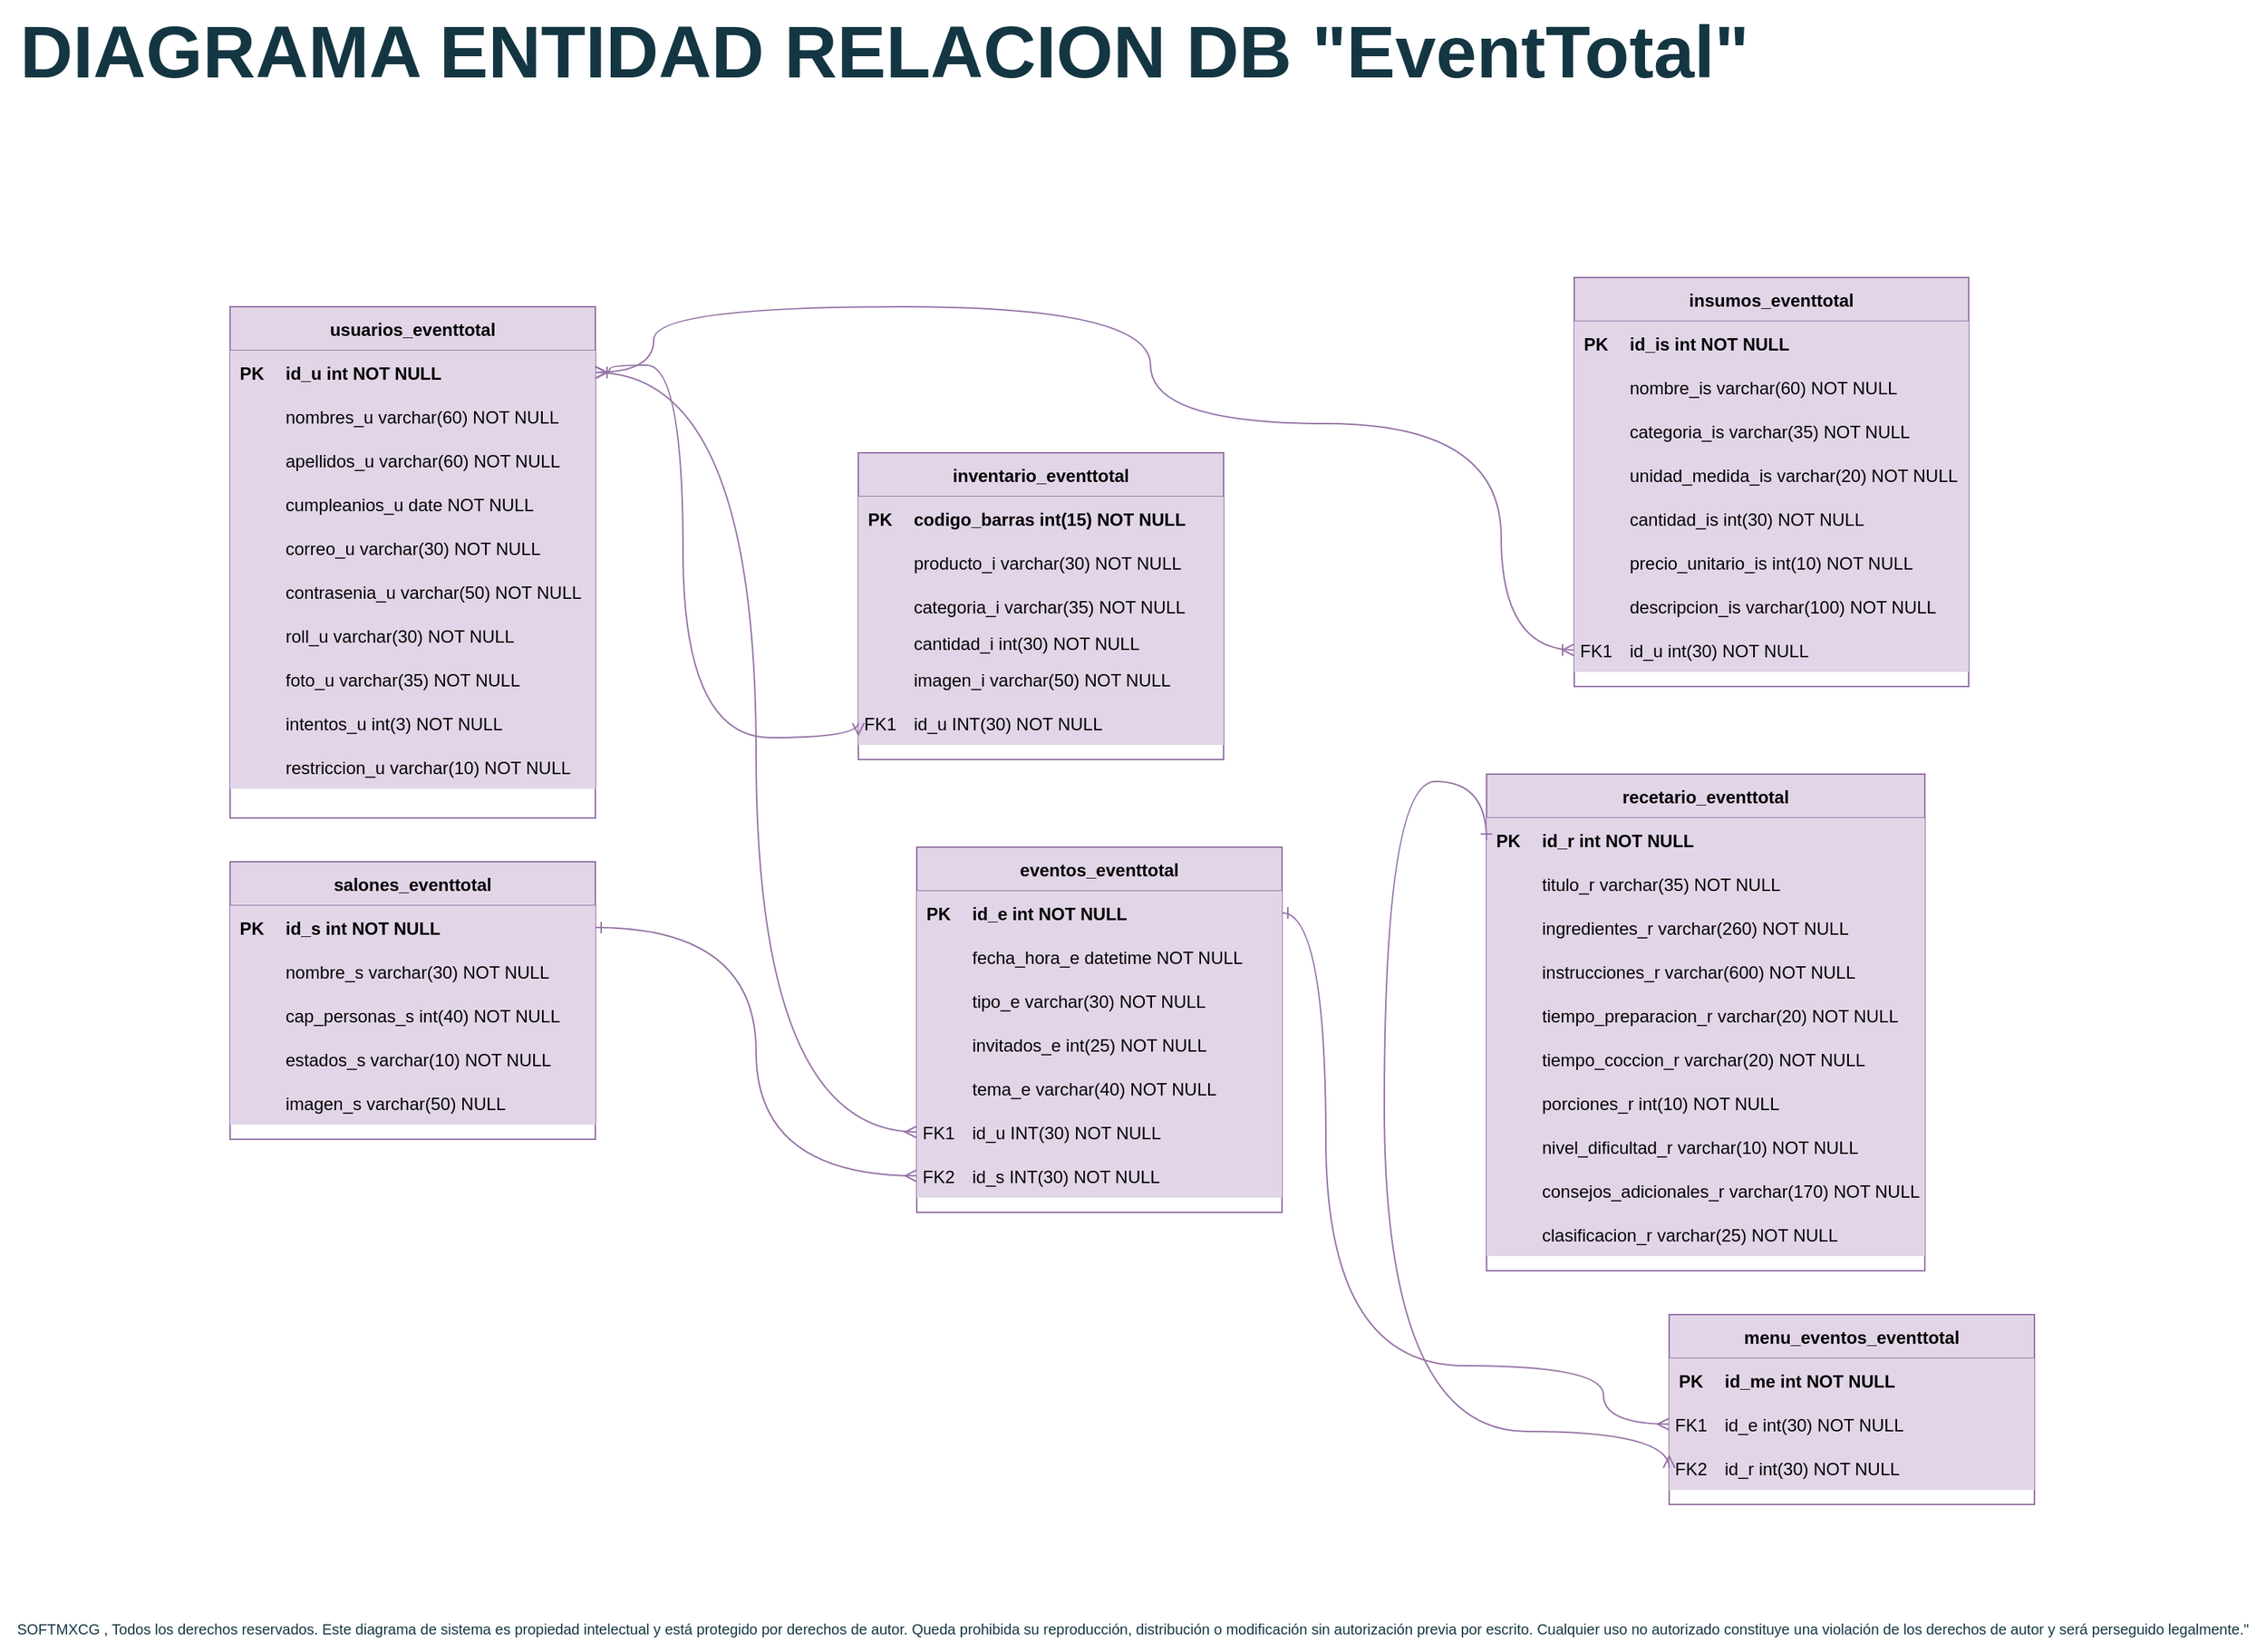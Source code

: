 <mxfile version="21.2.8" type="device">
  <diagram name="Página-1" id="K2gU314WL08yim7JqFVh">
    <mxGraphModel dx="1104" dy="576" grid="1" gridSize="10" guides="1" tooltips="1" connect="1" arrows="1" fold="1" page="1" pageScale="1" pageWidth="827" pageHeight="1169" math="0" shadow="0">
      <root>
        <mxCell id="0" />
        <mxCell id="1" parent="0" />
        <mxCell id="fQXq4N8Bsk_lyxbtlwNS-1" value="usuarios_eventtotal" style="shape=table;startSize=30;container=1;collapsible=1;childLayout=tableLayout;fixedRows=1;rowLines=0;fontStyle=1;align=center;resizeLast=1;fillColor=#e1d5e7;strokeColor=#9673a6;labelBackgroundColor=none;" parent="1" vertex="1">
          <mxGeometry x="187.5" y="230" width="250" height="350" as="geometry">
            <mxRectangle x="50" y="110" width="160" height="30" as="alternateBounds" />
          </mxGeometry>
        </mxCell>
        <mxCell id="fQXq4N8Bsk_lyxbtlwNS-2" value="" style="shape=partialRectangle;collapsible=0;dropTarget=0;pointerEvents=0;fillColor=#e1d5e7;points=[[0,0.5],[1,0.5]];portConstraint=eastwest;top=0;left=0;right=0;bottom=1;labelBackgroundColor=none;strokeColor=#9673a6;" parent="fQXq4N8Bsk_lyxbtlwNS-1" vertex="1">
          <mxGeometry y="30" width="250" height="30" as="geometry" />
        </mxCell>
        <mxCell id="fQXq4N8Bsk_lyxbtlwNS-3" value="PK" style="shape=partialRectangle;overflow=hidden;connectable=0;fillColor=#e1d5e7;top=0;left=0;bottom=0;right=0;fontStyle=1;labelBackgroundColor=none;strokeColor=#9673a6;" parent="fQXq4N8Bsk_lyxbtlwNS-2" vertex="1">
          <mxGeometry width="30" height="30" as="geometry">
            <mxRectangle width="30" height="30" as="alternateBounds" />
          </mxGeometry>
        </mxCell>
        <mxCell id="fQXq4N8Bsk_lyxbtlwNS-4" value="id_u int NOT NULL " style="shape=partialRectangle;overflow=hidden;connectable=0;fillColor=#e1d5e7;top=0;left=0;bottom=0;right=0;align=left;spacingLeft=6;fontStyle=1;labelBackgroundColor=none;strokeColor=#9673a6;" parent="fQXq4N8Bsk_lyxbtlwNS-2" vertex="1">
          <mxGeometry x="30" width="220" height="30" as="geometry">
            <mxRectangle width="220" height="30" as="alternateBounds" />
          </mxGeometry>
        </mxCell>
        <mxCell id="fQXq4N8Bsk_lyxbtlwNS-5" value="" style="shape=partialRectangle;collapsible=0;dropTarget=0;pointerEvents=0;fillColor=#e1d5e7;points=[[0,0.5],[1,0.5]];portConstraint=eastwest;top=0;left=0;right=0;bottom=0;labelBackgroundColor=none;strokeColor=#9673a6;" parent="fQXq4N8Bsk_lyxbtlwNS-1" vertex="1">
          <mxGeometry y="60" width="250" height="30" as="geometry" />
        </mxCell>
        <mxCell id="fQXq4N8Bsk_lyxbtlwNS-6" value="" style="shape=partialRectangle;overflow=hidden;connectable=0;fillColor=#e1d5e7;top=0;left=0;bottom=0;right=0;labelBackgroundColor=none;strokeColor=#9673a6;" parent="fQXq4N8Bsk_lyxbtlwNS-5" vertex="1">
          <mxGeometry width="30" height="30" as="geometry">
            <mxRectangle width="30" height="30" as="alternateBounds" />
          </mxGeometry>
        </mxCell>
        <mxCell id="fQXq4N8Bsk_lyxbtlwNS-7" value="nombres_u varchar(60) NOT NULL" style="shape=partialRectangle;overflow=hidden;connectable=0;fillColor=#e1d5e7;top=0;left=0;bottom=0;right=0;align=left;spacingLeft=6;labelBackgroundColor=none;strokeColor=#9673a6;" parent="fQXq4N8Bsk_lyxbtlwNS-5" vertex="1">
          <mxGeometry x="30" width="220" height="30" as="geometry">
            <mxRectangle width="220" height="30" as="alternateBounds" />
          </mxGeometry>
        </mxCell>
        <mxCell id="fQXq4N8Bsk_lyxbtlwNS-8" value="" style="shape=partialRectangle;collapsible=0;dropTarget=0;pointerEvents=0;fillColor=#e1d5e7;points=[[0,0.5],[1,0.5]];portConstraint=eastwest;top=0;left=0;right=0;bottom=0;labelBackgroundColor=none;strokeColor=#9673a6;" parent="fQXq4N8Bsk_lyxbtlwNS-1" vertex="1">
          <mxGeometry y="90" width="250" height="30" as="geometry" />
        </mxCell>
        <mxCell id="fQXq4N8Bsk_lyxbtlwNS-9" value="" style="shape=partialRectangle;overflow=hidden;connectable=0;fillColor=#e1d5e7;top=0;left=0;bottom=0;right=0;labelBackgroundColor=none;strokeColor=#9673a6;" parent="fQXq4N8Bsk_lyxbtlwNS-8" vertex="1">
          <mxGeometry width="30" height="30" as="geometry">
            <mxRectangle width="30" height="30" as="alternateBounds" />
          </mxGeometry>
        </mxCell>
        <mxCell id="fQXq4N8Bsk_lyxbtlwNS-10" value="apellidos_u varchar(60) NOT NULL" style="shape=partialRectangle;overflow=hidden;connectable=0;fillColor=#e1d5e7;top=0;left=0;bottom=0;right=0;align=left;spacingLeft=6;labelBackgroundColor=none;strokeColor=#9673a6;" parent="fQXq4N8Bsk_lyxbtlwNS-8" vertex="1">
          <mxGeometry x="30" width="220" height="30" as="geometry">
            <mxRectangle width="220" height="30" as="alternateBounds" />
          </mxGeometry>
        </mxCell>
        <mxCell id="fQXq4N8Bsk_lyxbtlwNS-11" value="" style="shape=partialRectangle;collapsible=0;dropTarget=0;pointerEvents=0;fillColor=#e1d5e7;points=[[0,0.5],[1,0.5]];portConstraint=eastwest;top=0;left=0;right=0;bottom=0;labelBackgroundColor=none;strokeColor=#9673a6;" parent="fQXq4N8Bsk_lyxbtlwNS-1" vertex="1">
          <mxGeometry y="120" width="250" height="30" as="geometry" />
        </mxCell>
        <mxCell id="fQXq4N8Bsk_lyxbtlwNS-12" value="" style="shape=partialRectangle;overflow=hidden;connectable=0;fillColor=#e1d5e7;top=0;left=0;bottom=0;right=0;labelBackgroundColor=none;strokeColor=#9673a6;" parent="fQXq4N8Bsk_lyxbtlwNS-11" vertex="1">
          <mxGeometry width="30" height="30" as="geometry">
            <mxRectangle width="30" height="30" as="alternateBounds" />
          </mxGeometry>
        </mxCell>
        <mxCell id="fQXq4N8Bsk_lyxbtlwNS-13" value="cumpleanios_u date NOT NULL" style="shape=partialRectangle;overflow=hidden;connectable=0;fillColor=#e1d5e7;top=0;left=0;bottom=0;right=0;align=left;spacingLeft=6;labelBackgroundColor=none;strokeColor=#9673a6;" parent="fQXq4N8Bsk_lyxbtlwNS-11" vertex="1">
          <mxGeometry x="30" width="220" height="30" as="geometry">
            <mxRectangle width="220" height="30" as="alternateBounds" />
          </mxGeometry>
        </mxCell>
        <mxCell id="fQXq4N8Bsk_lyxbtlwNS-14" value="" style="shape=partialRectangle;collapsible=0;dropTarget=0;pointerEvents=0;fillColor=#e1d5e7;points=[[0,0.5],[1,0.5]];portConstraint=eastwest;top=0;left=0;right=0;bottom=0;labelBackgroundColor=none;strokeColor=#9673a6;" parent="fQXq4N8Bsk_lyxbtlwNS-1" vertex="1">
          <mxGeometry y="150" width="250" height="30" as="geometry" />
        </mxCell>
        <mxCell id="fQXq4N8Bsk_lyxbtlwNS-15" value="" style="shape=partialRectangle;overflow=hidden;connectable=0;fillColor=#e1d5e7;top=0;left=0;bottom=0;right=0;labelBackgroundColor=none;strokeColor=#9673a6;" parent="fQXq4N8Bsk_lyxbtlwNS-14" vertex="1">
          <mxGeometry width="30" height="30" as="geometry">
            <mxRectangle width="30" height="30" as="alternateBounds" />
          </mxGeometry>
        </mxCell>
        <mxCell id="fQXq4N8Bsk_lyxbtlwNS-16" value="correo_u varchar(30) NOT NULL" style="shape=partialRectangle;overflow=hidden;connectable=0;fillColor=#e1d5e7;top=0;left=0;bottom=0;right=0;align=left;spacingLeft=6;labelBackgroundColor=none;strokeColor=#9673a6;" parent="fQXq4N8Bsk_lyxbtlwNS-14" vertex="1">
          <mxGeometry x="30" width="220" height="30" as="geometry">
            <mxRectangle width="220" height="30" as="alternateBounds" />
          </mxGeometry>
        </mxCell>
        <mxCell id="fQXq4N8Bsk_lyxbtlwNS-17" value="" style="shape=partialRectangle;collapsible=0;dropTarget=0;pointerEvents=0;fillColor=#e1d5e7;points=[[0,0.5],[1,0.5]];portConstraint=eastwest;top=0;left=0;right=0;bottom=0;labelBackgroundColor=none;strokeColor=#9673a6;" parent="fQXq4N8Bsk_lyxbtlwNS-1" vertex="1">
          <mxGeometry y="180" width="250" height="30" as="geometry" />
        </mxCell>
        <mxCell id="fQXq4N8Bsk_lyxbtlwNS-18" value="" style="shape=partialRectangle;overflow=hidden;connectable=0;fillColor=#e1d5e7;top=0;left=0;bottom=0;right=0;labelBackgroundColor=none;strokeColor=#9673a6;" parent="fQXq4N8Bsk_lyxbtlwNS-17" vertex="1">
          <mxGeometry width="30" height="30" as="geometry">
            <mxRectangle width="30" height="30" as="alternateBounds" />
          </mxGeometry>
        </mxCell>
        <mxCell id="fQXq4N8Bsk_lyxbtlwNS-19" value="contrasenia_u varchar(50) NOT NULL" style="shape=partialRectangle;overflow=hidden;connectable=0;fillColor=#e1d5e7;top=0;left=0;bottom=0;right=0;align=left;spacingLeft=6;labelBackgroundColor=none;strokeColor=#9673a6;" parent="fQXq4N8Bsk_lyxbtlwNS-17" vertex="1">
          <mxGeometry x="30" width="220" height="30" as="geometry">
            <mxRectangle width="220" height="30" as="alternateBounds" />
          </mxGeometry>
        </mxCell>
        <mxCell id="fQXq4N8Bsk_lyxbtlwNS-20" value="" style="shape=partialRectangle;collapsible=0;dropTarget=0;pointerEvents=0;fillColor=#e1d5e7;points=[[0,0.5],[1,0.5]];portConstraint=eastwest;top=0;left=0;right=0;bottom=0;labelBackgroundColor=none;strokeColor=#9673a6;" parent="fQXq4N8Bsk_lyxbtlwNS-1" vertex="1">
          <mxGeometry y="210" width="250" height="30" as="geometry" />
        </mxCell>
        <mxCell id="fQXq4N8Bsk_lyxbtlwNS-21" value="" style="shape=partialRectangle;overflow=hidden;connectable=0;fillColor=#e1d5e7;top=0;left=0;bottom=0;right=0;labelBackgroundColor=none;strokeColor=#9673a6;" parent="fQXq4N8Bsk_lyxbtlwNS-20" vertex="1">
          <mxGeometry width="30" height="30" as="geometry">
            <mxRectangle width="30" height="30" as="alternateBounds" />
          </mxGeometry>
        </mxCell>
        <mxCell id="fQXq4N8Bsk_lyxbtlwNS-22" value="roll_u varchar(30) NOT NULL" style="shape=partialRectangle;overflow=hidden;connectable=0;fillColor=#e1d5e7;top=0;left=0;bottom=0;right=0;align=left;spacingLeft=6;labelBackgroundColor=none;strokeColor=#9673a6;" parent="fQXq4N8Bsk_lyxbtlwNS-20" vertex="1">
          <mxGeometry x="30" width="220" height="30" as="geometry">
            <mxRectangle width="220" height="30" as="alternateBounds" />
          </mxGeometry>
        </mxCell>
        <mxCell id="fQXq4N8Bsk_lyxbtlwNS-23" value="" style="shape=partialRectangle;collapsible=0;dropTarget=0;pointerEvents=0;fillColor=#e1d5e7;points=[[0,0.5],[1,0.5]];portConstraint=eastwest;top=0;left=0;right=0;bottom=0;labelBackgroundColor=none;strokeColor=#9673a6;" parent="fQXq4N8Bsk_lyxbtlwNS-1" vertex="1">
          <mxGeometry y="240" width="250" height="30" as="geometry" />
        </mxCell>
        <mxCell id="fQXq4N8Bsk_lyxbtlwNS-24" value="" style="shape=partialRectangle;overflow=hidden;connectable=0;fillColor=#e1d5e7;top=0;left=0;bottom=0;right=0;labelBackgroundColor=none;strokeColor=#9673a6;" parent="fQXq4N8Bsk_lyxbtlwNS-23" vertex="1">
          <mxGeometry width="30" height="30" as="geometry">
            <mxRectangle width="30" height="30" as="alternateBounds" />
          </mxGeometry>
        </mxCell>
        <mxCell id="fQXq4N8Bsk_lyxbtlwNS-25" value="foto_u varchar(35) NOT NULL" style="shape=partialRectangle;overflow=hidden;connectable=0;fillColor=#e1d5e7;top=0;left=0;bottom=0;right=0;align=left;spacingLeft=6;labelBackgroundColor=none;strokeColor=#9673a6;" parent="fQXq4N8Bsk_lyxbtlwNS-23" vertex="1">
          <mxGeometry x="30" width="220" height="30" as="geometry">
            <mxRectangle width="220" height="30" as="alternateBounds" />
          </mxGeometry>
        </mxCell>
        <mxCell id="CyA-spxFyGwSmh2jDnpx-1" value="" style="shape=partialRectangle;collapsible=0;dropTarget=0;pointerEvents=0;fillColor=#e1d5e7;points=[[0,0.5],[1,0.5]];portConstraint=eastwest;top=0;left=0;right=0;bottom=0;labelBackgroundColor=none;strokeColor=#9673a6;" vertex="1" parent="fQXq4N8Bsk_lyxbtlwNS-1">
          <mxGeometry y="270" width="250" height="30" as="geometry" />
        </mxCell>
        <mxCell id="CyA-spxFyGwSmh2jDnpx-2" value="" style="shape=partialRectangle;overflow=hidden;connectable=0;fillColor=#e1d5e7;top=0;left=0;bottom=0;right=0;labelBackgroundColor=none;strokeColor=#9673a6;" vertex="1" parent="CyA-spxFyGwSmh2jDnpx-1">
          <mxGeometry width="30" height="30" as="geometry">
            <mxRectangle width="30" height="30" as="alternateBounds" />
          </mxGeometry>
        </mxCell>
        <mxCell id="CyA-spxFyGwSmh2jDnpx-3" value="intentos_u int(3) NOT NULL" style="shape=partialRectangle;overflow=hidden;connectable=0;fillColor=#e1d5e7;top=0;left=0;bottom=0;right=0;align=left;spacingLeft=6;labelBackgroundColor=none;strokeColor=#9673a6;" vertex="1" parent="CyA-spxFyGwSmh2jDnpx-1">
          <mxGeometry x="30" width="220" height="30" as="geometry">
            <mxRectangle width="220" height="30" as="alternateBounds" />
          </mxGeometry>
        </mxCell>
        <mxCell id="fQXq4N8Bsk_lyxbtlwNS-26" value="" style="shape=partialRectangle;collapsible=0;dropTarget=0;pointerEvents=0;fillColor=#e1d5e7;points=[[0,0.5],[1,0.5]];portConstraint=eastwest;top=0;left=0;right=0;bottom=0;labelBackgroundColor=none;strokeColor=#9673a6;" parent="fQXq4N8Bsk_lyxbtlwNS-1" vertex="1">
          <mxGeometry y="300" width="250" height="30" as="geometry" />
        </mxCell>
        <mxCell id="fQXq4N8Bsk_lyxbtlwNS-27" value="" style="shape=partialRectangle;overflow=hidden;connectable=0;fillColor=#e1d5e7;top=0;left=0;bottom=0;right=0;labelBackgroundColor=none;strokeColor=#9673a6;" parent="fQXq4N8Bsk_lyxbtlwNS-26" vertex="1">
          <mxGeometry width="30" height="30" as="geometry">
            <mxRectangle width="30" height="30" as="alternateBounds" />
          </mxGeometry>
        </mxCell>
        <mxCell id="fQXq4N8Bsk_lyxbtlwNS-28" value="restriccion_u varchar(10) NOT NULL" style="shape=partialRectangle;overflow=hidden;connectable=0;fillColor=#e1d5e7;top=0;left=0;bottom=0;right=0;align=left;spacingLeft=6;labelBackgroundColor=none;strokeColor=#9673a6;" parent="fQXq4N8Bsk_lyxbtlwNS-26" vertex="1">
          <mxGeometry x="30" width="220" height="30" as="geometry">
            <mxRectangle width="220" height="30" as="alternateBounds" />
          </mxGeometry>
        </mxCell>
        <mxCell id="fQXq4N8Bsk_lyxbtlwNS-29" value="recetario_eventtotal" style="shape=table;startSize=30;container=1;collapsible=1;childLayout=tableLayout;fixedRows=1;rowLines=0;fontStyle=1;align=center;resizeLast=1;fillColor=#e1d5e7;strokeColor=#9673a6;labelBackgroundColor=none;" parent="1" vertex="1">
          <mxGeometry x="1047.5" y="550" width="300" height="340" as="geometry">
            <mxRectangle x="380" y="120" width="180" height="30" as="alternateBounds" />
          </mxGeometry>
        </mxCell>
        <mxCell id="fQXq4N8Bsk_lyxbtlwNS-30" value="" style="shape=partialRectangle;collapsible=0;dropTarget=0;pointerEvents=0;fillColor=#e1d5e7;points=[[0,0.5],[1,0.5]];portConstraint=eastwest;top=0;left=0;right=0;bottom=1;labelBackgroundColor=none;strokeColor=#9673a6;" parent="fQXq4N8Bsk_lyxbtlwNS-29" vertex="1">
          <mxGeometry y="30" width="300" height="30" as="geometry" />
        </mxCell>
        <mxCell id="fQXq4N8Bsk_lyxbtlwNS-31" value="PK" style="shape=partialRectangle;overflow=hidden;connectable=0;fillColor=#e1d5e7;top=0;left=0;bottom=0;right=0;fontStyle=1;labelBackgroundColor=none;strokeColor=#9673a6;" parent="fQXq4N8Bsk_lyxbtlwNS-30" vertex="1">
          <mxGeometry width="30" height="30" as="geometry">
            <mxRectangle width="30" height="30" as="alternateBounds" />
          </mxGeometry>
        </mxCell>
        <mxCell id="fQXq4N8Bsk_lyxbtlwNS-32" value="id_r int NOT NULL " style="shape=partialRectangle;overflow=hidden;connectable=0;fillColor=#e1d5e7;top=0;left=0;bottom=0;right=0;align=left;spacingLeft=6;fontStyle=1;labelBackgroundColor=none;strokeColor=#9673a6;" parent="fQXq4N8Bsk_lyxbtlwNS-30" vertex="1">
          <mxGeometry x="30" width="270" height="30" as="geometry">
            <mxRectangle width="270" height="30" as="alternateBounds" />
          </mxGeometry>
        </mxCell>
        <mxCell id="fQXq4N8Bsk_lyxbtlwNS-33" value="" style="shape=partialRectangle;collapsible=0;dropTarget=0;pointerEvents=0;fillColor=#e1d5e7;points=[[0,0.5],[1,0.5]];portConstraint=eastwest;top=0;left=0;right=0;bottom=0;labelBackgroundColor=none;strokeColor=#9673a6;" parent="fQXq4N8Bsk_lyxbtlwNS-29" vertex="1">
          <mxGeometry y="60" width="300" height="30" as="geometry" />
        </mxCell>
        <mxCell id="fQXq4N8Bsk_lyxbtlwNS-34" value="" style="shape=partialRectangle;overflow=hidden;connectable=0;fillColor=#e1d5e7;top=0;left=0;bottom=0;right=0;labelBackgroundColor=none;strokeColor=#9673a6;" parent="fQXq4N8Bsk_lyxbtlwNS-33" vertex="1">
          <mxGeometry width="30" height="30" as="geometry">
            <mxRectangle width="30" height="30" as="alternateBounds" />
          </mxGeometry>
        </mxCell>
        <mxCell id="fQXq4N8Bsk_lyxbtlwNS-35" value="titulo_r varchar(35) NOT NULL" style="shape=partialRectangle;overflow=hidden;connectable=0;fillColor=#e1d5e7;top=0;left=0;bottom=0;right=0;align=left;spacingLeft=6;labelBackgroundColor=none;strokeColor=#9673a6;" parent="fQXq4N8Bsk_lyxbtlwNS-33" vertex="1">
          <mxGeometry x="30" width="270" height="30" as="geometry">
            <mxRectangle width="270" height="30" as="alternateBounds" />
          </mxGeometry>
        </mxCell>
        <mxCell id="fQXq4N8Bsk_lyxbtlwNS-36" value="" style="shape=partialRectangle;collapsible=0;dropTarget=0;pointerEvents=0;fillColor=#e1d5e7;points=[[0,0.5],[1,0.5]];portConstraint=eastwest;top=0;left=0;right=0;bottom=0;labelBackgroundColor=none;strokeColor=#9673a6;" parent="fQXq4N8Bsk_lyxbtlwNS-29" vertex="1">
          <mxGeometry y="90" width="300" height="30" as="geometry" />
        </mxCell>
        <mxCell id="fQXq4N8Bsk_lyxbtlwNS-37" value="" style="shape=partialRectangle;overflow=hidden;connectable=0;fillColor=#e1d5e7;top=0;left=0;bottom=0;right=0;labelBackgroundColor=none;strokeColor=#9673a6;" parent="fQXq4N8Bsk_lyxbtlwNS-36" vertex="1">
          <mxGeometry width="30" height="30" as="geometry">
            <mxRectangle width="30" height="30" as="alternateBounds" />
          </mxGeometry>
        </mxCell>
        <mxCell id="fQXq4N8Bsk_lyxbtlwNS-38" value="ingredientes_r varchar(260) NOT NULL" style="shape=partialRectangle;overflow=hidden;connectable=0;fillColor=#e1d5e7;top=0;left=0;bottom=0;right=0;align=left;spacingLeft=6;labelBackgroundColor=none;strokeColor=#9673a6;" parent="fQXq4N8Bsk_lyxbtlwNS-36" vertex="1">
          <mxGeometry x="30" width="270" height="30" as="geometry">
            <mxRectangle width="270" height="30" as="alternateBounds" />
          </mxGeometry>
        </mxCell>
        <mxCell id="fQXq4N8Bsk_lyxbtlwNS-39" value="" style="shape=partialRectangle;collapsible=0;dropTarget=0;pointerEvents=0;fillColor=#e1d5e7;points=[[0,0.5],[1,0.5]];portConstraint=eastwest;top=0;left=0;right=0;bottom=0;labelBackgroundColor=none;strokeColor=#9673a6;" parent="fQXq4N8Bsk_lyxbtlwNS-29" vertex="1">
          <mxGeometry y="120" width="300" height="30" as="geometry" />
        </mxCell>
        <mxCell id="fQXq4N8Bsk_lyxbtlwNS-40" value="" style="shape=partialRectangle;overflow=hidden;connectable=0;fillColor=#e1d5e7;top=0;left=0;bottom=0;right=0;labelBackgroundColor=none;strokeColor=#9673a6;" parent="fQXq4N8Bsk_lyxbtlwNS-39" vertex="1">
          <mxGeometry width="30" height="30" as="geometry">
            <mxRectangle width="30" height="30" as="alternateBounds" />
          </mxGeometry>
        </mxCell>
        <mxCell id="fQXq4N8Bsk_lyxbtlwNS-41" value="instrucciones_r varchar(600) NOT NULL" style="shape=partialRectangle;overflow=hidden;connectable=0;fillColor=#e1d5e7;top=0;left=0;bottom=0;right=0;align=left;spacingLeft=6;labelBackgroundColor=none;strokeColor=#9673a6;" parent="fQXq4N8Bsk_lyxbtlwNS-39" vertex="1">
          <mxGeometry x="30" width="270" height="30" as="geometry">
            <mxRectangle width="270" height="30" as="alternateBounds" />
          </mxGeometry>
        </mxCell>
        <mxCell id="fQXq4N8Bsk_lyxbtlwNS-42" value="" style="shape=partialRectangle;collapsible=0;dropTarget=0;pointerEvents=0;fillColor=#e1d5e7;points=[[0,0.5],[1,0.5]];portConstraint=eastwest;top=0;left=0;right=0;bottom=0;labelBackgroundColor=none;strokeColor=#9673a6;" parent="fQXq4N8Bsk_lyxbtlwNS-29" vertex="1">
          <mxGeometry y="150" width="300" height="30" as="geometry" />
        </mxCell>
        <mxCell id="fQXq4N8Bsk_lyxbtlwNS-43" value="" style="shape=partialRectangle;overflow=hidden;connectable=0;fillColor=#e1d5e7;top=0;left=0;bottom=0;right=0;labelBackgroundColor=none;strokeColor=#9673a6;" parent="fQXq4N8Bsk_lyxbtlwNS-42" vertex="1">
          <mxGeometry width="30" height="30" as="geometry">
            <mxRectangle width="30" height="30" as="alternateBounds" />
          </mxGeometry>
        </mxCell>
        <mxCell id="fQXq4N8Bsk_lyxbtlwNS-44" value="tiempo_preparacion_r varchar(20) NOT NULL" style="shape=partialRectangle;overflow=hidden;connectable=0;top=0;left=0;bottom=0;right=0;align=left;spacingLeft=6;fillColor=#e1d5e7;strokeColor=#9673a6;labelBackgroundColor=none;" parent="fQXq4N8Bsk_lyxbtlwNS-42" vertex="1">
          <mxGeometry x="30" width="270" height="30" as="geometry">
            <mxRectangle width="270" height="30" as="alternateBounds" />
          </mxGeometry>
        </mxCell>
        <mxCell id="fQXq4N8Bsk_lyxbtlwNS-45" value="" style="shape=partialRectangle;collapsible=0;dropTarget=0;pointerEvents=0;fillColor=#e1d5e7;points=[[0,0.5],[1,0.5]];portConstraint=eastwest;top=0;left=0;right=0;bottom=0;labelBackgroundColor=none;strokeColor=#9673a6;" parent="fQXq4N8Bsk_lyxbtlwNS-29" vertex="1">
          <mxGeometry y="180" width="300" height="30" as="geometry" />
        </mxCell>
        <mxCell id="fQXq4N8Bsk_lyxbtlwNS-46" value="" style="shape=partialRectangle;overflow=hidden;connectable=0;fillColor=#e1d5e7;top=0;left=0;bottom=0;right=0;labelBackgroundColor=none;strokeColor=#9673a6;" parent="fQXq4N8Bsk_lyxbtlwNS-45" vertex="1">
          <mxGeometry width="30" height="30" as="geometry">
            <mxRectangle width="30" height="30" as="alternateBounds" />
          </mxGeometry>
        </mxCell>
        <mxCell id="fQXq4N8Bsk_lyxbtlwNS-47" value="tiempo_coccion_r varchar(20) NOT NULL" style="shape=partialRectangle;overflow=hidden;connectable=0;fillColor=#e1d5e7;top=0;left=0;bottom=0;right=0;align=left;spacingLeft=6;strokeColor=#9673a6;labelBackgroundColor=none;" parent="fQXq4N8Bsk_lyxbtlwNS-45" vertex="1">
          <mxGeometry x="30" width="270" height="30" as="geometry">
            <mxRectangle width="270" height="30" as="alternateBounds" />
          </mxGeometry>
        </mxCell>
        <mxCell id="fQXq4N8Bsk_lyxbtlwNS-48" value="" style="shape=partialRectangle;collapsible=0;dropTarget=0;pointerEvents=0;fillColor=#e1d5e7;points=[[0,0.5],[1,0.5]];portConstraint=eastwest;top=0;left=0;right=0;bottom=0;labelBackgroundColor=none;strokeColor=#9673a6;" parent="fQXq4N8Bsk_lyxbtlwNS-29" vertex="1">
          <mxGeometry y="210" width="300" height="30" as="geometry" />
        </mxCell>
        <mxCell id="fQXq4N8Bsk_lyxbtlwNS-49" value="" style="shape=partialRectangle;overflow=hidden;connectable=0;fillColor=#e1d5e7;top=0;left=0;bottom=0;right=0;labelBackgroundColor=none;strokeColor=#9673a6;" parent="fQXq4N8Bsk_lyxbtlwNS-48" vertex="1">
          <mxGeometry width="30" height="30" as="geometry">
            <mxRectangle width="30" height="30" as="alternateBounds" />
          </mxGeometry>
        </mxCell>
        <mxCell id="fQXq4N8Bsk_lyxbtlwNS-50" value="porciones_r int(10) NOT NULL" style="shape=partialRectangle;overflow=hidden;connectable=0;fillColor=#e1d5e7;top=0;left=0;bottom=0;right=0;align=left;spacingLeft=6;strokeColor=#9673a6;labelBackgroundColor=none;" parent="fQXq4N8Bsk_lyxbtlwNS-48" vertex="1">
          <mxGeometry x="30" width="270" height="30" as="geometry">
            <mxRectangle width="270" height="30" as="alternateBounds" />
          </mxGeometry>
        </mxCell>
        <mxCell id="fQXq4N8Bsk_lyxbtlwNS-51" value="" style="shape=partialRectangle;collapsible=0;dropTarget=0;pointerEvents=0;fillColor=#e1d5e7;points=[[0,0.5],[1,0.5]];portConstraint=eastwest;top=0;left=0;right=0;bottom=0;labelBackgroundColor=none;strokeColor=#9673a6;" parent="fQXq4N8Bsk_lyxbtlwNS-29" vertex="1">
          <mxGeometry y="240" width="300" height="30" as="geometry" />
        </mxCell>
        <mxCell id="fQXq4N8Bsk_lyxbtlwNS-52" value="" style="shape=partialRectangle;overflow=hidden;connectable=0;fillColor=#e1d5e7;top=0;left=0;bottom=0;right=0;labelBackgroundColor=none;strokeColor=#9673a6;" parent="fQXq4N8Bsk_lyxbtlwNS-51" vertex="1">
          <mxGeometry width="30" height="30" as="geometry">
            <mxRectangle width="30" height="30" as="alternateBounds" />
          </mxGeometry>
        </mxCell>
        <mxCell id="fQXq4N8Bsk_lyxbtlwNS-53" value="nivel_dificultad_r varchar(10) NOT NULL" style="shape=partialRectangle;overflow=hidden;connectable=0;fillColor=#e1d5e7;top=0;left=0;bottom=0;right=0;align=left;spacingLeft=6;labelBackgroundColor=none;strokeColor=#9673a6;" parent="fQXq4N8Bsk_lyxbtlwNS-51" vertex="1">
          <mxGeometry x="30" width="270" height="30" as="geometry">
            <mxRectangle width="270" height="30" as="alternateBounds" />
          </mxGeometry>
        </mxCell>
        <mxCell id="fQXq4N8Bsk_lyxbtlwNS-54" value="" style="shape=partialRectangle;collapsible=0;dropTarget=0;pointerEvents=0;fillColor=#e1d5e7;points=[[0,0.5],[1,0.5]];portConstraint=eastwest;top=0;left=0;right=0;bottom=0;labelBackgroundColor=none;strokeColor=#9673a6;" parent="fQXq4N8Bsk_lyxbtlwNS-29" vertex="1">
          <mxGeometry y="270" width="300" height="30" as="geometry" />
        </mxCell>
        <mxCell id="fQXq4N8Bsk_lyxbtlwNS-55" value="" style="shape=partialRectangle;overflow=hidden;connectable=0;fillColor=#e1d5e7;top=0;left=0;bottom=0;right=0;labelBackgroundColor=none;strokeColor=#9673a6;" parent="fQXq4N8Bsk_lyxbtlwNS-54" vertex="1">
          <mxGeometry width="30" height="30" as="geometry">
            <mxRectangle width="30" height="30" as="alternateBounds" />
          </mxGeometry>
        </mxCell>
        <mxCell id="fQXq4N8Bsk_lyxbtlwNS-56" value="consejos_adicionales_r varchar(170) NOT NULL" style="shape=partialRectangle;overflow=hidden;connectable=0;fillColor=#e1d5e7;top=0;left=0;bottom=0;right=0;align=left;spacingLeft=6;labelBackgroundColor=none;strokeColor=#9673a6;" parent="fQXq4N8Bsk_lyxbtlwNS-54" vertex="1">
          <mxGeometry x="30" width="270" height="30" as="geometry">
            <mxRectangle width="270" height="30" as="alternateBounds" />
          </mxGeometry>
        </mxCell>
        <mxCell id="fQXq4N8Bsk_lyxbtlwNS-57" value="" style="shape=partialRectangle;collapsible=0;dropTarget=0;pointerEvents=0;fillColor=#e1d5e7;points=[[0,0.5],[1,0.5]];portConstraint=eastwest;top=0;left=0;right=0;bottom=0;labelBackgroundColor=none;strokeColor=#9673a6;" parent="fQXq4N8Bsk_lyxbtlwNS-29" vertex="1">
          <mxGeometry y="300" width="300" height="30" as="geometry" />
        </mxCell>
        <mxCell id="fQXq4N8Bsk_lyxbtlwNS-58" value="" style="shape=partialRectangle;overflow=hidden;connectable=0;fillColor=#e1d5e7;top=0;left=0;bottom=0;right=0;labelBackgroundColor=none;strokeColor=#9673a6;" parent="fQXq4N8Bsk_lyxbtlwNS-57" vertex="1">
          <mxGeometry width="30" height="30" as="geometry">
            <mxRectangle width="30" height="30" as="alternateBounds" />
          </mxGeometry>
        </mxCell>
        <mxCell id="fQXq4N8Bsk_lyxbtlwNS-59" value="clasificacion_r varchar(25) NOT NULL" style="shape=partialRectangle;overflow=hidden;connectable=0;fillColor=#e1d5e7;top=0;left=0;bottom=0;right=0;align=left;spacingLeft=6;labelBackgroundColor=none;strokeColor=#9673a6;" parent="fQXq4N8Bsk_lyxbtlwNS-57" vertex="1">
          <mxGeometry x="30" width="270" height="30" as="geometry">
            <mxRectangle width="270" height="30" as="alternateBounds" />
          </mxGeometry>
        </mxCell>
        <mxCell id="fQXq4N8Bsk_lyxbtlwNS-60" value="eventos_eventtotal" style="shape=table;startSize=30;container=1;collapsible=1;childLayout=tableLayout;fixedRows=1;rowLines=0;fontStyle=1;align=center;resizeLast=1;fillColor=#e1d5e7;strokeColor=#9673a6;labelBackgroundColor=none;" parent="1" vertex="1">
          <mxGeometry x="657.5" y="600" width="250" height="250" as="geometry">
            <mxRectangle x="440" y="510" width="150" height="30" as="alternateBounds" />
          </mxGeometry>
        </mxCell>
        <mxCell id="fQXq4N8Bsk_lyxbtlwNS-61" value="" style="shape=partialRectangle;collapsible=0;dropTarget=0;pointerEvents=0;fillColor=#e1d5e7;points=[[0,0.5],[1,0.5]];portConstraint=eastwest;top=0;left=0;right=0;bottom=1;labelBackgroundColor=none;strokeColor=#9673a6;" parent="fQXq4N8Bsk_lyxbtlwNS-60" vertex="1">
          <mxGeometry y="30" width="250" height="30" as="geometry" />
        </mxCell>
        <mxCell id="fQXq4N8Bsk_lyxbtlwNS-62" value="PK" style="shape=partialRectangle;overflow=hidden;connectable=0;fillColor=#e1d5e7;top=0;left=0;bottom=0;right=0;fontStyle=1;labelBackgroundColor=none;strokeColor=#9673a6;" parent="fQXq4N8Bsk_lyxbtlwNS-61" vertex="1">
          <mxGeometry width="30" height="30" as="geometry">
            <mxRectangle width="30" height="30" as="alternateBounds" />
          </mxGeometry>
        </mxCell>
        <mxCell id="fQXq4N8Bsk_lyxbtlwNS-63" value="id_e int NOT NULL " style="shape=partialRectangle;overflow=hidden;connectable=0;fillColor=#e1d5e7;top=0;left=0;bottom=0;right=0;align=left;spacingLeft=6;fontStyle=1;labelBackgroundColor=none;strokeColor=#9673a6;" parent="fQXq4N8Bsk_lyxbtlwNS-61" vertex="1">
          <mxGeometry x="30" width="220" height="30" as="geometry">
            <mxRectangle width="220" height="30" as="alternateBounds" />
          </mxGeometry>
        </mxCell>
        <mxCell id="fQXq4N8Bsk_lyxbtlwNS-64" value="" style="shape=partialRectangle;collapsible=0;dropTarget=0;pointerEvents=0;fillColor=#e1d5e7;points=[[0,0.5],[1,0.5]];portConstraint=eastwest;top=0;left=0;right=0;bottom=0;labelBackgroundColor=none;strokeColor=#9673a6;" parent="fQXq4N8Bsk_lyxbtlwNS-60" vertex="1">
          <mxGeometry y="60" width="250" height="30" as="geometry" />
        </mxCell>
        <mxCell id="fQXq4N8Bsk_lyxbtlwNS-65" value="" style="shape=partialRectangle;overflow=hidden;connectable=0;fillColor=#e1d5e7;top=0;left=0;bottom=0;right=0;labelBackgroundColor=none;strokeColor=#9673a6;" parent="fQXq4N8Bsk_lyxbtlwNS-64" vertex="1">
          <mxGeometry width="30" height="30" as="geometry">
            <mxRectangle width="30" height="30" as="alternateBounds" />
          </mxGeometry>
        </mxCell>
        <mxCell id="fQXq4N8Bsk_lyxbtlwNS-66" value="fecha_hora_e datetime NOT NULL" style="shape=partialRectangle;overflow=hidden;connectable=0;fillColor=#e1d5e7;top=0;left=0;bottom=0;right=0;align=left;spacingLeft=6;labelBackgroundColor=none;strokeColor=#9673a6;" parent="fQXq4N8Bsk_lyxbtlwNS-64" vertex="1">
          <mxGeometry x="30" width="220" height="30" as="geometry">
            <mxRectangle width="220" height="30" as="alternateBounds" />
          </mxGeometry>
        </mxCell>
        <mxCell id="fQXq4N8Bsk_lyxbtlwNS-67" value="" style="shape=partialRectangle;collapsible=0;dropTarget=0;pointerEvents=0;fillColor=#e1d5e7;points=[[0,0.5],[1,0.5]];portConstraint=eastwest;top=0;left=0;right=0;bottom=0;labelBackgroundColor=none;strokeColor=#9673a6;" parent="fQXq4N8Bsk_lyxbtlwNS-60" vertex="1">
          <mxGeometry y="90" width="250" height="30" as="geometry" />
        </mxCell>
        <mxCell id="fQXq4N8Bsk_lyxbtlwNS-68" value="" style="shape=partialRectangle;overflow=hidden;connectable=0;fillColor=#e1d5e7;top=0;left=0;bottom=0;right=0;labelBackgroundColor=none;strokeColor=#9673a6;" parent="fQXq4N8Bsk_lyxbtlwNS-67" vertex="1">
          <mxGeometry width="30" height="30" as="geometry">
            <mxRectangle width="30" height="30" as="alternateBounds" />
          </mxGeometry>
        </mxCell>
        <mxCell id="fQXq4N8Bsk_lyxbtlwNS-69" value="tipo_e varchar(30) NOT NULL" style="shape=partialRectangle;overflow=hidden;connectable=0;fillColor=#e1d5e7;top=0;left=0;bottom=0;right=0;align=left;spacingLeft=6;labelBackgroundColor=none;strokeColor=#9673a6;" parent="fQXq4N8Bsk_lyxbtlwNS-67" vertex="1">
          <mxGeometry x="30" width="220" height="30" as="geometry">
            <mxRectangle width="220" height="30" as="alternateBounds" />
          </mxGeometry>
        </mxCell>
        <mxCell id="fQXq4N8Bsk_lyxbtlwNS-70" value="" style="shape=partialRectangle;collapsible=0;dropTarget=0;pointerEvents=0;fillColor=#e1d5e7;points=[[0,0.5],[1,0.5]];portConstraint=eastwest;top=0;left=0;right=0;bottom=0;labelBackgroundColor=none;strokeColor=#9673a6;" parent="fQXq4N8Bsk_lyxbtlwNS-60" vertex="1">
          <mxGeometry y="120" width="250" height="30" as="geometry" />
        </mxCell>
        <mxCell id="fQXq4N8Bsk_lyxbtlwNS-71" value="" style="shape=partialRectangle;overflow=hidden;connectable=0;fillColor=#e1d5e7;top=0;left=0;bottom=0;right=0;labelBackgroundColor=none;strokeColor=#9673a6;" parent="fQXq4N8Bsk_lyxbtlwNS-70" vertex="1">
          <mxGeometry width="30" height="30" as="geometry">
            <mxRectangle width="30" height="30" as="alternateBounds" />
          </mxGeometry>
        </mxCell>
        <mxCell id="fQXq4N8Bsk_lyxbtlwNS-72" value="invitados_e int(25) NOT NULL" style="shape=partialRectangle;overflow=hidden;connectable=0;fillColor=#e1d5e7;top=0;left=0;bottom=0;right=0;align=left;spacingLeft=6;labelBackgroundColor=none;strokeColor=#9673a6;" parent="fQXq4N8Bsk_lyxbtlwNS-70" vertex="1">
          <mxGeometry x="30" width="220" height="30" as="geometry">
            <mxRectangle width="220" height="30" as="alternateBounds" />
          </mxGeometry>
        </mxCell>
        <mxCell id="fQXq4N8Bsk_lyxbtlwNS-73" value="" style="shape=partialRectangle;collapsible=0;dropTarget=0;pointerEvents=0;fillColor=#e1d5e7;points=[[0,0.5],[1,0.5]];portConstraint=eastwest;top=0;left=0;right=0;bottom=0;labelBackgroundColor=none;strokeColor=#9673a6;" parent="fQXq4N8Bsk_lyxbtlwNS-60" vertex="1">
          <mxGeometry y="150" width="250" height="30" as="geometry" />
        </mxCell>
        <mxCell id="fQXq4N8Bsk_lyxbtlwNS-74" value="" style="shape=partialRectangle;overflow=hidden;connectable=0;fillColor=#e1d5e7;top=0;left=0;bottom=0;right=0;labelBackgroundColor=none;strokeColor=#9673a6;" parent="fQXq4N8Bsk_lyxbtlwNS-73" vertex="1">
          <mxGeometry width="30" height="30" as="geometry">
            <mxRectangle width="30" height="30" as="alternateBounds" />
          </mxGeometry>
        </mxCell>
        <mxCell id="fQXq4N8Bsk_lyxbtlwNS-75" value="tema_e varchar(40) NOT NULL" style="shape=partialRectangle;overflow=hidden;connectable=0;fillColor=#e1d5e7;top=0;left=0;bottom=0;right=0;align=left;spacingLeft=6;labelBackgroundColor=none;strokeColor=#9673a6;" parent="fQXq4N8Bsk_lyxbtlwNS-73" vertex="1">
          <mxGeometry x="30" width="220" height="30" as="geometry">
            <mxRectangle width="220" height="30" as="alternateBounds" />
          </mxGeometry>
        </mxCell>
        <mxCell id="fQXq4N8Bsk_lyxbtlwNS-76" value="" style="shape=partialRectangle;collapsible=0;dropTarget=0;pointerEvents=0;fillColor=#e1d5e7;points=[[0,0.5],[1,0.5]];portConstraint=eastwest;top=0;left=0;right=0;bottom=0;labelBackgroundColor=none;strokeColor=#9673a6;" parent="fQXq4N8Bsk_lyxbtlwNS-60" vertex="1">
          <mxGeometry y="180" width="250" height="30" as="geometry" />
        </mxCell>
        <mxCell id="fQXq4N8Bsk_lyxbtlwNS-77" value="FK1" style="shape=partialRectangle;overflow=hidden;connectable=0;fillColor=#e1d5e7;top=0;left=0;bottom=0;right=0;labelBackgroundColor=none;strokeColor=#9673a6;" parent="fQXq4N8Bsk_lyxbtlwNS-76" vertex="1">
          <mxGeometry width="30" height="30" as="geometry">
            <mxRectangle width="30" height="30" as="alternateBounds" />
          </mxGeometry>
        </mxCell>
        <mxCell id="fQXq4N8Bsk_lyxbtlwNS-78" value="id_u INT(30) NOT NULL" style="shape=partialRectangle;overflow=hidden;connectable=0;fillColor=#e1d5e7;top=0;left=0;bottom=0;right=0;align=left;spacingLeft=6;labelBackgroundColor=none;strokeColor=#9673a6;" parent="fQXq4N8Bsk_lyxbtlwNS-76" vertex="1">
          <mxGeometry x="30" width="220" height="30" as="geometry">
            <mxRectangle width="220" height="30" as="alternateBounds" />
          </mxGeometry>
        </mxCell>
        <mxCell id="fQXq4N8Bsk_lyxbtlwNS-79" value="" style="shape=partialRectangle;collapsible=0;dropTarget=0;pointerEvents=0;fillColor=#e1d5e7;points=[[0,0.5],[1,0.5]];portConstraint=eastwest;top=0;left=0;right=0;bottom=0;labelBackgroundColor=none;strokeColor=#9673a6;" parent="fQXq4N8Bsk_lyxbtlwNS-60" vertex="1">
          <mxGeometry y="210" width="250" height="30" as="geometry" />
        </mxCell>
        <mxCell id="fQXq4N8Bsk_lyxbtlwNS-80" value="FK2" style="shape=partialRectangle;overflow=hidden;connectable=0;fillColor=#e1d5e7;top=0;left=0;bottom=0;right=0;labelBackgroundColor=none;strokeColor=#9673a6;" parent="fQXq4N8Bsk_lyxbtlwNS-79" vertex="1">
          <mxGeometry width="30" height="30" as="geometry">
            <mxRectangle width="30" height="30" as="alternateBounds" />
          </mxGeometry>
        </mxCell>
        <mxCell id="fQXq4N8Bsk_lyxbtlwNS-81" value="id_s INT(30) NOT NULL" style="shape=partialRectangle;overflow=hidden;connectable=0;fillColor=#e1d5e7;top=0;left=0;bottom=0;right=0;align=left;spacingLeft=6;labelBackgroundColor=none;strokeColor=#9673a6;" parent="fQXq4N8Bsk_lyxbtlwNS-79" vertex="1">
          <mxGeometry x="30" width="220" height="30" as="geometry">
            <mxRectangle width="220" height="30" as="alternateBounds" />
          </mxGeometry>
        </mxCell>
        <mxCell id="fQXq4N8Bsk_lyxbtlwNS-82" value="menu_eventos_eventtotal" style="shape=table;startSize=30;container=1;collapsible=1;childLayout=tableLayout;fixedRows=1;rowLines=0;fontStyle=1;align=center;resizeLast=1;fillColor=#e1d5e7;strokeColor=#9673a6;labelBackgroundColor=none;" parent="1" vertex="1">
          <mxGeometry x="1172.5" y="920" width="250" height="130" as="geometry">
            <mxRectangle x="720" y="440" width="190" height="30" as="alternateBounds" />
          </mxGeometry>
        </mxCell>
        <mxCell id="fQXq4N8Bsk_lyxbtlwNS-83" value="" style="shape=partialRectangle;collapsible=0;dropTarget=0;pointerEvents=0;fillColor=#e1d5e7;points=[[0,0.5],[1,0.5]];portConstraint=eastwest;top=0;left=0;right=0;bottom=1;labelBackgroundColor=none;strokeColor=#9673a6;" parent="fQXq4N8Bsk_lyxbtlwNS-82" vertex="1">
          <mxGeometry y="30" width="250" height="30" as="geometry" />
        </mxCell>
        <mxCell id="fQXq4N8Bsk_lyxbtlwNS-84" value="PK" style="shape=partialRectangle;overflow=hidden;connectable=0;fillColor=#e1d5e7;top=0;left=0;bottom=0;right=0;fontStyle=1;labelBackgroundColor=none;strokeColor=#9673a6;" parent="fQXq4N8Bsk_lyxbtlwNS-83" vertex="1">
          <mxGeometry width="30" height="30" as="geometry">
            <mxRectangle width="30" height="30" as="alternateBounds" />
          </mxGeometry>
        </mxCell>
        <mxCell id="fQXq4N8Bsk_lyxbtlwNS-85" value="id_me int NOT NULL " style="shape=partialRectangle;overflow=hidden;connectable=0;fillColor=#e1d5e7;top=0;left=0;bottom=0;right=0;align=left;spacingLeft=6;fontStyle=1;labelBackgroundColor=none;strokeColor=#9673a6;" parent="fQXq4N8Bsk_lyxbtlwNS-83" vertex="1">
          <mxGeometry x="30" width="220" height="30" as="geometry">
            <mxRectangle width="220" height="30" as="alternateBounds" />
          </mxGeometry>
        </mxCell>
        <mxCell id="fQXq4N8Bsk_lyxbtlwNS-86" value="" style="shape=partialRectangle;collapsible=0;dropTarget=0;pointerEvents=0;fillColor=#e1d5e7;points=[[0,0.5],[1,0.5]];portConstraint=eastwest;top=0;left=0;right=0;bottom=0;labelBackgroundColor=none;strokeColor=#9673a6;" parent="fQXq4N8Bsk_lyxbtlwNS-82" vertex="1">
          <mxGeometry y="60" width="250" height="30" as="geometry" />
        </mxCell>
        <mxCell id="fQXq4N8Bsk_lyxbtlwNS-87" value="FK1" style="shape=partialRectangle;overflow=hidden;connectable=0;fillColor=#e1d5e7;top=0;left=0;bottom=0;right=0;labelBackgroundColor=none;strokeColor=#9673a6;" parent="fQXq4N8Bsk_lyxbtlwNS-86" vertex="1">
          <mxGeometry width="30" height="30" as="geometry">
            <mxRectangle width="30" height="30" as="alternateBounds" />
          </mxGeometry>
        </mxCell>
        <mxCell id="fQXq4N8Bsk_lyxbtlwNS-88" value="id_e int(30) NOT NULL" style="shape=partialRectangle;overflow=hidden;connectable=0;fillColor=#e1d5e7;top=0;left=0;bottom=0;right=0;align=left;spacingLeft=6;labelBackgroundColor=none;strokeColor=#9673a6;" parent="fQXq4N8Bsk_lyxbtlwNS-86" vertex="1">
          <mxGeometry x="30" width="220" height="30" as="geometry">
            <mxRectangle width="220" height="30" as="alternateBounds" />
          </mxGeometry>
        </mxCell>
        <mxCell id="fQXq4N8Bsk_lyxbtlwNS-89" value="" style="shape=partialRectangle;collapsible=0;dropTarget=0;pointerEvents=0;fillColor=#e1d5e7;points=[[0,0.5],[1,0.5]];portConstraint=eastwest;top=0;left=0;right=0;bottom=0;labelBackgroundColor=none;strokeColor=#9673a6;" parent="fQXq4N8Bsk_lyxbtlwNS-82" vertex="1">
          <mxGeometry y="90" width="250" height="30" as="geometry" />
        </mxCell>
        <mxCell id="fQXq4N8Bsk_lyxbtlwNS-90" value="FK2" style="shape=partialRectangle;overflow=hidden;connectable=0;fillColor=#e1d5e7;top=0;left=0;bottom=0;right=0;labelBackgroundColor=none;strokeColor=#9673a6;" parent="fQXq4N8Bsk_lyxbtlwNS-89" vertex="1">
          <mxGeometry width="30" height="30" as="geometry">
            <mxRectangle width="30" height="30" as="alternateBounds" />
          </mxGeometry>
        </mxCell>
        <mxCell id="fQXq4N8Bsk_lyxbtlwNS-91" value="id_r int(30) NOT NULL" style="shape=partialRectangle;overflow=hidden;connectable=0;fillColor=#e1d5e7;top=0;left=0;bottom=0;right=0;align=left;spacingLeft=6;labelBackgroundColor=none;strokeColor=#9673a6;" parent="fQXq4N8Bsk_lyxbtlwNS-89" vertex="1">
          <mxGeometry x="30" width="220" height="30" as="geometry">
            <mxRectangle width="220" height="30" as="alternateBounds" />
          </mxGeometry>
        </mxCell>
        <mxCell id="fQXq4N8Bsk_lyxbtlwNS-92" value="salones_eventtotal" style="shape=table;startSize=30;container=1;collapsible=1;childLayout=tableLayout;fixedRows=1;rowLines=0;fontStyle=1;align=center;resizeLast=1;fillColor=#e1d5e7;strokeColor=#9673a6;labelBackgroundColor=none;" parent="1" vertex="1">
          <mxGeometry x="187.5" y="610" width="250" height="190" as="geometry">
            <mxRectangle x="40" y="600" width="150" height="30" as="alternateBounds" />
          </mxGeometry>
        </mxCell>
        <mxCell id="fQXq4N8Bsk_lyxbtlwNS-93" value="" style="shape=partialRectangle;collapsible=0;dropTarget=0;pointerEvents=0;fillColor=#e1d5e7;points=[[0,0.5],[1,0.5]];portConstraint=eastwest;top=0;left=0;right=0;bottom=1;labelBackgroundColor=none;strokeColor=#9673a6;" parent="fQXq4N8Bsk_lyxbtlwNS-92" vertex="1">
          <mxGeometry y="30" width="250" height="30" as="geometry" />
        </mxCell>
        <mxCell id="fQXq4N8Bsk_lyxbtlwNS-94" value="PK" style="shape=partialRectangle;overflow=hidden;connectable=0;fillColor=#e1d5e7;top=0;left=0;bottom=0;right=0;fontStyle=1;labelBackgroundColor=none;strokeColor=#9673a6;" parent="fQXq4N8Bsk_lyxbtlwNS-93" vertex="1">
          <mxGeometry width="30" height="30" as="geometry">
            <mxRectangle width="30" height="30" as="alternateBounds" />
          </mxGeometry>
        </mxCell>
        <mxCell id="fQXq4N8Bsk_lyxbtlwNS-95" value="id_s int NOT NULL " style="shape=partialRectangle;overflow=hidden;connectable=0;fillColor=#e1d5e7;top=0;left=0;bottom=0;right=0;align=left;spacingLeft=6;fontStyle=1;labelBackgroundColor=none;strokeColor=#9673a6;" parent="fQXq4N8Bsk_lyxbtlwNS-93" vertex="1">
          <mxGeometry x="30" width="220" height="30" as="geometry">
            <mxRectangle width="220" height="30" as="alternateBounds" />
          </mxGeometry>
        </mxCell>
        <mxCell id="fQXq4N8Bsk_lyxbtlwNS-96" value="" style="shape=partialRectangle;collapsible=0;dropTarget=0;pointerEvents=0;fillColor=#e1d5e7;points=[[0,0.5],[1,0.5]];portConstraint=eastwest;top=0;left=0;right=0;bottom=0;labelBackgroundColor=none;strokeColor=#9673a6;" parent="fQXq4N8Bsk_lyxbtlwNS-92" vertex="1">
          <mxGeometry y="60" width="250" height="30" as="geometry" />
        </mxCell>
        <mxCell id="fQXq4N8Bsk_lyxbtlwNS-97" value="" style="shape=partialRectangle;overflow=hidden;connectable=0;fillColor=#e1d5e7;top=0;left=0;bottom=0;right=0;labelBackgroundColor=none;strokeColor=#9673a6;" parent="fQXq4N8Bsk_lyxbtlwNS-96" vertex="1">
          <mxGeometry width="30" height="30" as="geometry">
            <mxRectangle width="30" height="30" as="alternateBounds" />
          </mxGeometry>
        </mxCell>
        <mxCell id="fQXq4N8Bsk_lyxbtlwNS-98" value="nombre_s varchar(30) NOT NULL" style="shape=partialRectangle;overflow=hidden;connectable=0;fillColor=#e1d5e7;top=0;left=0;bottom=0;right=0;align=left;spacingLeft=6;labelBackgroundColor=none;strokeColor=#9673a6;" parent="fQXq4N8Bsk_lyxbtlwNS-96" vertex="1">
          <mxGeometry x="30" width="220" height="30" as="geometry">
            <mxRectangle width="220" height="30" as="alternateBounds" />
          </mxGeometry>
        </mxCell>
        <mxCell id="fQXq4N8Bsk_lyxbtlwNS-99" value="" style="shape=partialRectangle;collapsible=0;dropTarget=0;pointerEvents=0;fillColor=#e1d5e7;points=[[0,0.5],[1,0.5]];portConstraint=eastwest;top=0;left=0;right=0;bottom=0;labelBackgroundColor=none;strokeColor=#9673a6;" parent="fQXq4N8Bsk_lyxbtlwNS-92" vertex="1">
          <mxGeometry y="90" width="250" height="30" as="geometry" />
        </mxCell>
        <mxCell id="fQXq4N8Bsk_lyxbtlwNS-100" value="" style="shape=partialRectangle;overflow=hidden;connectable=0;fillColor=#e1d5e7;top=0;left=0;bottom=0;right=0;labelBackgroundColor=none;strokeColor=#9673a6;" parent="fQXq4N8Bsk_lyxbtlwNS-99" vertex="1">
          <mxGeometry width="30" height="30" as="geometry">
            <mxRectangle width="30" height="30" as="alternateBounds" />
          </mxGeometry>
        </mxCell>
        <mxCell id="fQXq4N8Bsk_lyxbtlwNS-101" value="cap_personas_s int(40) NOT NULL" style="shape=partialRectangle;overflow=hidden;connectable=0;fillColor=#e1d5e7;top=0;left=0;bottom=0;right=0;align=left;spacingLeft=6;labelBackgroundColor=none;strokeColor=#9673a6;" parent="fQXq4N8Bsk_lyxbtlwNS-99" vertex="1">
          <mxGeometry x="30" width="220" height="30" as="geometry">
            <mxRectangle width="220" height="30" as="alternateBounds" />
          </mxGeometry>
        </mxCell>
        <mxCell id="fQXq4N8Bsk_lyxbtlwNS-102" value="" style="shape=partialRectangle;collapsible=0;dropTarget=0;pointerEvents=0;fillColor=#e1d5e7;points=[[0,0.5],[1,0.5]];portConstraint=eastwest;top=0;left=0;right=0;bottom=0;labelBackgroundColor=none;strokeColor=#9673a6;" parent="fQXq4N8Bsk_lyxbtlwNS-92" vertex="1">
          <mxGeometry y="120" width="250" height="30" as="geometry" />
        </mxCell>
        <mxCell id="fQXq4N8Bsk_lyxbtlwNS-103" value="" style="shape=partialRectangle;overflow=hidden;connectable=0;fillColor=#e1d5e7;top=0;left=0;bottom=0;right=0;labelBackgroundColor=none;strokeColor=#9673a6;" parent="fQXq4N8Bsk_lyxbtlwNS-102" vertex="1">
          <mxGeometry width="30" height="30" as="geometry">
            <mxRectangle width="30" height="30" as="alternateBounds" />
          </mxGeometry>
        </mxCell>
        <mxCell id="fQXq4N8Bsk_lyxbtlwNS-104" value="estados_s varchar(10) NOT NULL" style="shape=partialRectangle;overflow=hidden;connectable=0;fillColor=#e1d5e7;top=0;left=0;bottom=0;right=0;align=left;spacingLeft=6;labelBackgroundColor=none;strokeColor=#9673a6;" parent="fQXq4N8Bsk_lyxbtlwNS-102" vertex="1">
          <mxGeometry x="30" width="220" height="30" as="geometry">
            <mxRectangle width="220" height="30" as="alternateBounds" />
          </mxGeometry>
        </mxCell>
        <mxCell id="fQXq4N8Bsk_lyxbtlwNS-105" value="" style="shape=partialRectangle;collapsible=0;dropTarget=0;pointerEvents=0;fillColor=#e1d5e7;points=[[0,0.5],[1,0.5]];portConstraint=eastwest;top=0;left=0;right=0;bottom=0;labelBackgroundColor=none;strokeColor=#9673a6;" parent="fQXq4N8Bsk_lyxbtlwNS-92" vertex="1">
          <mxGeometry y="150" width="250" height="30" as="geometry" />
        </mxCell>
        <mxCell id="fQXq4N8Bsk_lyxbtlwNS-106" value="" style="shape=partialRectangle;overflow=hidden;connectable=0;fillColor=#e1d5e7;top=0;left=0;bottom=0;right=0;labelBackgroundColor=none;strokeColor=#9673a6;" parent="fQXq4N8Bsk_lyxbtlwNS-105" vertex="1">
          <mxGeometry width="30" height="30" as="geometry">
            <mxRectangle width="30" height="30" as="alternateBounds" />
          </mxGeometry>
        </mxCell>
        <mxCell id="fQXq4N8Bsk_lyxbtlwNS-107" value="imagen_s varchar(50) NULL" style="shape=partialRectangle;overflow=hidden;connectable=0;fillColor=#e1d5e7;top=0;left=0;bottom=0;right=0;align=left;spacingLeft=6;labelBackgroundColor=none;strokeColor=#9673a6;" parent="fQXq4N8Bsk_lyxbtlwNS-105" vertex="1">
          <mxGeometry x="30" width="220" height="30" as="geometry">
            <mxRectangle width="220" height="30" as="alternateBounds" />
          </mxGeometry>
        </mxCell>
        <mxCell id="fQXq4N8Bsk_lyxbtlwNS-108" value="inventario_eventtotal" style="shape=table;startSize=30;container=1;collapsible=1;childLayout=tableLayout;fixedRows=1;rowLines=0;fontStyle=1;align=center;resizeLast=1;fillColor=#e1d5e7;strokeColor=#9673a6;labelBackgroundColor=none;" parent="1" vertex="1">
          <mxGeometry x="617.5" y="330" width="250" height="210" as="geometry">
            <mxRectangle x="230" y="600" width="160" height="30" as="alternateBounds" />
          </mxGeometry>
        </mxCell>
        <mxCell id="fQXq4N8Bsk_lyxbtlwNS-109" value="" style="shape=partialRectangle;collapsible=0;dropTarget=0;pointerEvents=0;fillColor=#e1d5e7;points=[[0,0.5],[1,0.5]];portConstraint=eastwest;top=0;left=0;right=0;bottom=1;labelBackgroundColor=none;strokeColor=#9673a6;" parent="fQXq4N8Bsk_lyxbtlwNS-108" vertex="1">
          <mxGeometry y="30" width="250" height="30" as="geometry" />
        </mxCell>
        <mxCell id="fQXq4N8Bsk_lyxbtlwNS-110" value="PK" style="shape=partialRectangle;overflow=hidden;connectable=0;fillColor=#e1d5e7;top=0;left=0;bottom=0;right=0;fontStyle=1;labelBackgroundColor=none;strokeColor=#9673a6;" parent="fQXq4N8Bsk_lyxbtlwNS-109" vertex="1">
          <mxGeometry width="30" height="30" as="geometry">
            <mxRectangle width="30" height="30" as="alternateBounds" />
          </mxGeometry>
        </mxCell>
        <mxCell id="fQXq4N8Bsk_lyxbtlwNS-111" value="codigo_barras int(15) NOT NULL " style="shape=partialRectangle;overflow=hidden;connectable=0;fillColor=#e1d5e7;top=0;left=0;bottom=0;right=0;align=left;spacingLeft=6;fontStyle=1;labelBackgroundColor=none;strokeColor=#9673a6;" parent="fQXq4N8Bsk_lyxbtlwNS-109" vertex="1">
          <mxGeometry x="30" width="220" height="30" as="geometry">
            <mxRectangle width="220" height="30" as="alternateBounds" />
          </mxGeometry>
        </mxCell>
        <mxCell id="fQXq4N8Bsk_lyxbtlwNS-112" value="" style="shape=partialRectangle;collapsible=0;dropTarget=0;pointerEvents=0;fillColor=#e1d5e7;points=[[0,0.5],[1,0.5]];portConstraint=eastwest;top=0;left=0;right=0;bottom=0;labelBackgroundColor=none;strokeColor=#9673a6;" parent="fQXq4N8Bsk_lyxbtlwNS-108" vertex="1">
          <mxGeometry y="60" width="250" height="30" as="geometry" />
        </mxCell>
        <mxCell id="fQXq4N8Bsk_lyxbtlwNS-113" value="" style="shape=partialRectangle;overflow=hidden;connectable=0;fillColor=#e1d5e7;top=0;left=0;bottom=0;right=0;labelBackgroundColor=none;strokeColor=#9673a6;" parent="fQXq4N8Bsk_lyxbtlwNS-112" vertex="1">
          <mxGeometry width="30" height="30" as="geometry">
            <mxRectangle width="30" height="30" as="alternateBounds" />
          </mxGeometry>
        </mxCell>
        <mxCell id="fQXq4N8Bsk_lyxbtlwNS-114" value="producto_i varchar(30) NOT NULL" style="shape=partialRectangle;overflow=hidden;connectable=0;fillColor=#e1d5e7;top=0;left=0;bottom=0;right=0;align=left;spacingLeft=6;labelBackgroundColor=none;strokeColor=#9673a6;" parent="fQXq4N8Bsk_lyxbtlwNS-112" vertex="1">
          <mxGeometry x="30" width="220" height="30" as="geometry">
            <mxRectangle width="220" height="30" as="alternateBounds" />
          </mxGeometry>
        </mxCell>
        <mxCell id="fQXq4N8Bsk_lyxbtlwNS-115" value="" style="shape=partialRectangle;collapsible=0;dropTarget=0;pointerEvents=0;fillColor=#e1d5e7;points=[[0,0.5],[1,0.5]];portConstraint=eastwest;top=0;left=0;right=0;bottom=0;labelBackgroundColor=none;strokeColor=#9673a6;" parent="fQXq4N8Bsk_lyxbtlwNS-108" vertex="1">
          <mxGeometry y="90" width="250" height="30" as="geometry" />
        </mxCell>
        <mxCell id="fQXq4N8Bsk_lyxbtlwNS-116" value="" style="shape=partialRectangle;overflow=hidden;connectable=0;fillColor=#e1d5e7;top=0;left=0;bottom=0;right=0;labelBackgroundColor=none;strokeColor=#9673a6;" parent="fQXq4N8Bsk_lyxbtlwNS-115" vertex="1">
          <mxGeometry width="30" height="30" as="geometry">
            <mxRectangle width="30" height="30" as="alternateBounds" />
          </mxGeometry>
        </mxCell>
        <mxCell id="fQXq4N8Bsk_lyxbtlwNS-117" value="categoria_i varchar(35) NOT NULL" style="shape=partialRectangle;overflow=hidden;connectable=0;fillColor=#e1d5e7;top=0;left=0;bottom=0;right=0;align=left;spacingLeft=6;labelBackgroundColor=none;strokeColor=#9673a6;" parent="fQXq4N8Bsk_lyxbtlwNS-115" vertex="1">
          <mxGeometry x="30" width="220" height="30" as="geometry">
            <mxRectangle width="220" height="30" as="alternateBounds" />
          </mxGeometry>
        </mxCell>
        <mxCell id="fQXq4N8Bsk_lyxbtlwNS-118" value="" style="shape=partialRectangle;collapsible=0;dropTarget=0;pointerEvents=0;fillColor=#e1d5e7;points=[[0,0.5],[1,0.5]];portConstraint=eastwest;top=0;left=0;right=0;bottom=0;labelBackgroundColor=none;strokeColor=#9673a6;" parent="fQXq4N8Bsk_lyxbtlwNS-108" vertex="1">
          <mxGeometry y="120" width="250" height="20" as="geometry" />
        </mxCell>
        <mxCell id="fQXq4N8Bsk_lyxbtlwNS-119" value="" style="shape=partialRectangle;overflow=hidden;connectable=0;fillColor=#e1d5e7;top=0;left=0;bottom=0;right=0;labelBackgroundColor=none;strokeColor=#9673a6;" parent="fQXq4N8Bsk_lyxbtlwNS-118" vertex="1">
          <mxGeometry width="30" height="20" as="geometry">
            <mxRectangle width="30" height="20" as="alternateBounds" />
          </mxGeometry>
        </mxCell>
        <mxCell id="fQXq4N8Bsk_lyxbtlwNS-120" value="cantidad_i int(30) NOT NULL" style="shape=partialRectangle;overflow=hidden;connectable=0;fillColor=#e1d5e7;top=0;left=0;bottom=0;right=0;align=left;spacingLeft=6;labelBackgroundColor=none;strokeColor=#9673a6;" parent="fQXq4N8Bsk_lyxbtlwNS-118" vertex="1">
          <mxGeometry x="30" width="220" height="20" as="geometry">
            <mxRectangle width="220" height="20" as="alternateBounds" />
          </mxGeometry>
        </mxCell>
        <mxCell id="fQXq4N8Bsk_lyxbtlwNS-121" value="" style="shape=partialRectangle;collapsible=0;dropTarget=0;pointerEvents=0;fillColor=#e1d5e7;points=[[0,0.5],[1,0.5]];portConstraint=eastwest;top=0;left=0;right=0;bottom=0;labelBackgroundColor=none;strokeColor=#9673a6;" parent="fQXq4N8Bsk_lyxbtlwNS-108" vertex="1">
          <mxGeometry y="140" width="250" height="30" as="geometry" />
        </mxCell>
        <mxCell id="fQXq4N8Bsk_lyxbtlwNS-122" value="" style="shape=partialRectangle;overflow=hidden;connectable=0;fillColor=#e1d5e7;top=0;left=0;bottom=0;right=0;labelBackgroundColor=none;strokeColor=#9673a6;" parent="fQXq4N8Bsk_lyxbtlwNS-121" vertex="1">
          <mxGeometry width="30" height="30" as="geometry">
            <mxRectangle width="30" height="30" as="alternateBounds" />
          </mxGeometry>
        </mxCell>
        <mxCell id="fQXq4N8Bsk_lyxbtlwNS-123" value="imagen_i varchar(50) NOT NULL" style="shape=partialRectangle;overflow=hidden;connectable=0;fillColor=#e1d5e7;top=0;left=0;bottom=0;right=0;align=left;spacingLeft=6;labelBackgroundColor=none;strokeColor=#9673a6;" parent="fQXq4N8Bsk_lyxbtlwNS-121" vertex="1">
          <mxGeometry x="30" width="220" height="30" as="geometry">
            <mxRectangle width="220" height="30" as="alternateBounds" />
          </mxGeometry>
        </mxCell>
        <mxCell id="fQXq4N8Bsk_lyxbtlwNS-124" value="" style="shape=partialRectangle;collapsible=0;dropTarget=0;pointerEvents=0;fillColor=#e1d5e7;points=[[0,0.5],[1,0.5]];portConstraint=eastwest;top=0;left=0;right=0;bottom=0;labelBackgroundColor=none;strokeColor=#9673a6;" parent="fQXq4N8Bsk_lyxbtlwNS-108" vertex="1">
          <mxGeometry y="170" width="250" height="30" as="geometry" />
        </mxCell>
        <mxCell id="fQXq4N8Bsk_lyxbtlwNS-125" value="FK1" style="shape=partialRectangle;overflow=hidden;connectable=0;fillColor=#e1d5e7;top=0;left=0;bottom=0;right=0;labelBackgroundColor=none;strokeColor=#9673a6;" parent="fQXq4N8Bsk_lyxbtlwNS-124" vertex="1">
          <mxGeometry width="30" height="30" as="geometry">
            <mxRectangle width="30" height="30" as="alternateBounds" />
          </mxGeometry>
        </mxCell>
        <mxCell id="fQXq4N8Bsk_lyxbtlwNS-126" value="id_u INT(30) NOT NULL" style="shape=partialRectangle;overflow=hidden;connectable=0;fillColor=#e1d5e7;top=0;left=0;bottom=0;right=0;align=left;spacingLeft=6;labelBackgroundColor=none;strokeColor=#9673a6;" parent="fQXq4N8Bsk_lyxbtlwNS-124" vertex="1">
          <mxGeometry x="30" width="220" height="30" as="geometry">
            <mxRectangle width="220" height="30" as="alternateBounds" />
          </mxGeometry>
        </mxCell>
        <mxCell id="fQXq4N8Bsk_lyxbtlwNS-127" style="edgeStyle=orthogonalEdgeStyle;rounded=0;orthogonalLoop=1;jettySize=auto;html=1;exitX=1;exitY=0.5;exitDx=0;exitDy=0;entryX=0;entryY=0.5;entryDx=0;entryDy=0;startArrow=ERoneToMany;startFill=0;endArrow=ERmany;endFill=0;curved=1;labelBackgroundColor=none;strokeColor=#9673a6;fontColor=default;fillColor=#e1d5e7;" parent="1" source="fQXq4N8Bsk_lyxbtlwNS-2" target="fQXq4N8Bsk_lyxbtlwNS-76" edge="1">
          <mxGeometry relative="1" as="geometry" />
        </mxCell>
        <mxCell id="fQXq4N8Bsk_lyxbtlwNS-128" style="edgeStyle=orthogonalEdgeStyle;rounded=0;orthogonalLoop=1;jettySize=auto;html=1;exitX=1;exitY=0.5;exitDx=0;exitDy=0;entryX=0;entryY=0.5;entryDx=0;entryDy=0;startArrow=ERone;startFill=0;endArrow=ERmany;endFill=0;curved=1;labelBackgroundColor=none;strokeColor=#9673a6;fontColor=default;fillColor=#e1d5e7;" parent="1" source="fQXq4N8Bsk_lyxbtlwNS-93" target="fQXq4N8Bsk_lyxbtlwNS-79" edge="1">
          <mxGeometry relative="1" as="geometry" />
        </mxCell>
        <mxCell id="fQXq4N8Bsk_lyxbtlwNS-129" style="edgeStyle=orthogonalEdgeStyle;rounded=0;orthogonalLoop=1;jettySize=auto;html=1;exitX=1;exitY=0.5;exitDx=0;exitDy=0;entryX=0;entryY=0.5;entryDx=0;entryDy=0;curved=1;startArrow=ERone;startFill=0;endArrow=ERmany;endFill=0;labelBackgroundColor=none;strokeColor=#9673a6;fontColor=default;fillColor=#e1d5e7;" parent="1" source="fQXq4N8Bsk_lyxbtlwNS-61" target="fQXq4N8Bsk_lyxbtlwNS-86" edge="1">
          <mxGeometry relative="1" as="geometry">
            <Array as="points">
              <mxPoint x="937.5" y="645" />
              <mxPoint x="937.5" y="955" />
              <mxPoint x="1127.5" y="955" />
              <mxPoint x="1127.5" y="995" />
            </Array>
          </mxGeometry>
        </mxCell>
        <mxCell id="fQXq4N8Bsk_lyxbtlwNS-130" value="&lt;font style=&quot;font-size: 50px;&quot;&gt;&lt;b&gt;DIAGRAMA ENTIDAD RELACION DB &quot;EventTotal&quot;&lt;/b&gt;&lt;/font&gt;" style="text;html=1;align=center;verticalAlign=middle;resizable=0;points=[];autosize=1;strokeColor=none;fillColor=none;labelBackgroundColor=none;fontColor=#143642;" parent="1" vertex="1">
          <mxGeometry x="30" y="20" width="1210" height="70" as="geometry" />
        </mxCell>
        <mxCell id="fQXq4N8Bsk_lyxbtlwNS-131" value="&lt;font style=&quot;font-size: 10px;&quot;&gt;SOFTMXCG , Todos los derechos reservados. Este diagrama de sistema es propiedad intelectual y está protegido por derechos de autor. Queda prohibida su reproducción, distribución o modificación sin autorización previa por escrito. Cualquier uso no autorizado constituye una violación de los derechos de autor y será perseguido legalmente.&quot;&lt;/font&gt;" style="text;html=1;align=center;verticalAlign=middle;resizable=0;points=[];autosize=1;strokeColor=none;fillColor=none;fontSize=11;labelBackgroundColor=none;fontColor=#143642;" parent="1" vertex="1">
          <mxGeometry x="30" y="1120" width="1550" height="30" as="geometry" />
        </mxCell>
        <mxCell id="fQXq4N8Bsk_lyxbtlwNS-132" style="edgeStyle=orthogonalEdgeStyle;rounded=0;orthogonalLoop=1;jettySize=auto;html=1;entryX=0;entryY=0.5;entryDx=0;entryDy=0;curved=1;startArrow=ERoneToMany;startFill=0;endArrow=ERmany;endFill=0;labelBackgroundColor=none;strokeColor=#9673a6;fontColor=default;fillColor=#e1d5e7;" parent="1" source="fQXq4N8Bsk_lyxbtlwNS-2" target="fQXq4N8Bsk_lyxbtlwNS-124" edge="1">
          <mxGeometry relative="1" as="geometry">
            <Array as="points">
              <mxPoint x="447.5" y="275" />
              <mxPoint x="447.5" y="270" />
              <mxPoint x="497.5" y="270" />
              <mxPoint x="497.5" y="525" />
            </Array>
          </mxGeometry>
        </mxCell>
        <mxCell id="fQXq4N8Bsk_lyxbtlwNS-133" style="edgeStyle=orthogonalEdgeStyle;rounded=0;orthogonalLoop=1;jettySize=auto;html=1;exitX=0;exitY=0.5;exitDx=0;exitDy=0;entryX=0;entryY=0.5;entryDx=0;entryDy=0;curved=1;startArrow=ERone;startFill=0;endArrow=ERmany;endFill=0;labelBackgroundColor=none;strokeColor=#9673a6;fontColor=default;fillColor=#e1d5e7;" parent="1" source="fQXq4N8Bsk_lyxbtlwNS-30" target="fQXq4N8Bsk_lyxbtlwNS-89" edge="1">
          <mxGeometry relative="1" as="geometry">
            <Array as="points">
              <mxPoint x="1047.5" y="555" />
              <mxPoint x="977.5" y="555" />
              <mxPoint x="977.5" y="1000" />
              <mxPoint x="1172.5" y="1000" />
            </Array>
          </mxGeometry>
        </mxCell>
        <mxCell id="fQXq4N8Bsk_lyxbtlwNS-134" value="insumos_eventtotal" style="shape=table;startSize=30;container=1;collapsible=1;childLayout=tableLayout;fixedRows=1;rowLines=0;fontStyle=1;align=center;resizeLast=1;fillColor=#e1d5e7;strokeColor=#9673a6;labelBackgroundColor=none;" parent="1" vertex="1">
          <mxGeometry x="1107.5" y="210" width="270" height="280" as="geometry">
            <mxRectangle x="230" y="600" width="160" height="30" as="alternateBounds" />
          </mxGeometry>
        </mxCell>
        <mxCell id="fQXq4N8Bsk_lyxbtlwNS-135" value="" style="shape=partialRectangle;collapsible=0;dropTarget=0;pointerEvents=0;fillColor=#e1d5e7;points=[[0,0.5],[1,0.5]];portConstraint=eastwest;top=0;left=0;right=0;bottom=1;labelBackgroundColor=none;strokeColor=#9673a6;" parent="fQXq4N8Bsk_lyxbtlwNS-134" vertex="1">
          <mxGeometry y="30" width="270" height="30" as="geometry" />
        </mxCell>
        <mxCell id="fQXq4N8Bsk_lyxbtlwNS-136" value="PK" style="shape=partialRectangle;overflow=hidden;connectable=0;fillColor=#e1d5e7;top=0;left=0;bottom=0;right=0;fontStyle=1;labelBackgroundColor=none;strokeColor=#9673a6;" parent="fQXq4N8Bsk_lyxbtlwNS-135" vertex="1">
          <mxGeometry width="30" height="30" as="geometry">
            <mxRectangle width="30" height="30" as="alternateBounds" />
          </mxGeometry>
        </mxCell>
        <mxCell id="fQXq4N8Bsk_lyxbtlwNS-137" value="id_is int NOT NULL" style="shape=partialRectangle;overflow=hidden;connectable=0;fillColor=#e1d5e7;top=0;left=0;bottom=0;right=0;align=left;spacingLeft=6;fontStyle=1;labelBackgroundColor=none;strokeColor=#9673a6;" parent="fQXq4N8Bsk_lyxbtlwNS-135" vertex="1">
          <mxGeometry x="30" width="240" height="30" as="geometry">
            <mxRectangle width="240" height="30" as="alternateBounds" />
          </mxGeometry>
        </mxCell>
        <mxCell id="fQXq4N8Bsk_lyxbtlwNS-138" value="" style="shape=partialRectangle;collapsible=0;dropTarget=0;pointerEvents=0;fillColor=#e1d5e7;points=[[0,0.5],[1,0.5]];portConstraint=eastwest;top=0;left=0;right=0;bottom=0;labelBackgroundColor=none;strokeColor=#9673a6;" parent="fQXq4N8Bsk_lyxbtlwNS-134" vertex="1">
          <mxGeometry y="60" width="270" height="30" as="geometry" />
        </mxCell>
        <mxCell id="fQXq4N8Bsk_lyxbtlwNS-139" value="" style="shape=partialRectangle;overflow=hidden;connectable=0;fillColor=#e1d5e7;top=0;left=0;bottom=0;right=0;labelBackgroundColor=none;strokeColor=#9673a6;" parent="fQXq4N8Bsk_lyxbtlwNS-138" vertex="1">
          <mxGeometry width="30" height="30" as="geometry">
            <mxRectangle width="30" height="30" as="alternateBounds" />
          </mxGeometry>
        </mxCell>
        <mxCell id="fQXq4N8Bsk_lyxbtlwNS-140" value="nombre_is varchar(60) NOT NULL" style="shape=partialRectangle;overflow=hidden;connectable=0;fillColor=#e1d5e7;top=0;left=0;bottom=0;right=0;align=left;spacingLeft=6;labelBackgroundColor=none;strokeColor=#9673a6;" parent="fQXq4N8Bsk_lyxbtlwNS-138" vertex="1">
          <mxGeometry x="30" width="240" height="30" as="geometry">
            <mxRectangle width="240" height="30" as="alternateBounds" />
          </mxGeometry>
        </mxCell>
        <mxCell id="fQXq4N8Bsk_lyxbtlwNS-141" value="" style="shape=partialRectangle;collapsible=0;dropTarget=0;pointerEvents=0;fillColor=#e1d5e7;points=[[0,0.5],[1,0.5]];portConstraint=eastwest;top=0;left=0;right=0;bottom=0;labelBackgroundColor=none;strokeColor=#9673a6;" parent="fQXq4N8Bsk_lyxbtlwNS-134" vertex="1">
          <mxGeometry y="90" width="270" height="30" as="geometry" />
        </mxCell>
        <mxCell id="fQXq4N8Bsk_lyxbtlwNS-142" value="" style="shape=partialRectangle;overflow=hidden;connectable=0;fillColor=#e1d5e7;top=0;left=0;bottom=0;right=0;labelBackgroundColor=none;strokeColor=#9673a6;" parent="fQXq4N8Bsk_lyxbtlwNS-141" vertex="1">
          <mxGeometry width="30" height="30" as="geometry">
            <mxRectangle width="30" height="30" as="alternateBounds" />
          </mxGeometry>
        </mxCell>
        <mxCell id="fQXq4N8Bsk_lyxbtlwNS-143" value="categoria_is varchar(35) NOT NULL" style="shape=partialRectangle;overflow=hidden;connectable=0;fillColor=#e1d5e7;top=0;left=0;bottom=0;right=0;align=left;spacingLeft=6;labelBackgroundColor=none;strokeColor=#9673a6;" parent="fQXq4N8Bsk_lyxbtlwNS-141" vertex="1">
          <mxGeometry x="30" width="240" height="30" as="geometry">
            <mxRectangle width="240" height="30" as="alternateBounds" />
          </mxGeometry>
        </mxCell>
        <mxCell id="fQXq4N8Bsk_lyxbtlwNS-144" value="" style="shape=partialRectangle;collapsible=0;dropTarget=0;pointerEvents=0;fillColor=#e1d5e7;points=[[0,0.5],[1,0.5]];portConstraint=eastwest;top=0;left=0;right=0;bottom=0;labelBackgroundColor=none;strokeColor=#9673a6;" parent="fQXq4N8Bsk_lyxbtlwNS-134" vertex="1">
          <mxGeometry y="120" width="270" height="30" as="geometry" />
        </mxCell>
        <mxCell id="fQXq4N8Bsk_lyxbtlwNS-145" value="" style="shape=partialRectangle;overflow=hidden;connectable=0;fillColor=#e1d5e7;top=0;left=0;bottom=0;right=0;labelBackgroundColor=none;strokeColor=#9673a6;" parent="fQXq4N8Bsk_lyxbtlwNS-144" vertex="1">
          <mxGeometry width="30" height="30" as="geometry">
            <mxRectangle width="30" height="30" as="alternateBounds" />
          </mxGeometry>
        </mxCell>
        <mxCell id="fQXq4N8Bsk_lyxbtlwNS-146" value="unidad_medida_is varchar(20) NOT NULL" style="shape=partialRectangle;overflow=hidden;connectable=0;fillColor=#e1d5e7;top=0;left=0;bottom=0;right=0;align=left;spacingLeft=6;labelBackgroundColor=none;strokeColor=#9673a6;" parent="fQXq4N8Bsk_lyxbtlwNS-144" vertex="1">
          <mxGeometry x="30" width="240" height="30" as="geometry">
            <mxRectangle width="240" height="30" as="alternateBounds" />
          </mxGeometry>
        </mxCell>
        <mxCell id="fQXq4N8Bsk_lyxbtlwNS-147" value="" style="shape=partialRectangle;collapsible=0;dropTarget=0;pointerEvents=0;fillColor=#e1d5e7;points=[[0,0.5],[1,0.5]];portConstraint=eastwest;top=0;left=0;right=0;bottom=0;labelBackgroundColor=none;strokeColor=#9673a6;" parent="fQXq4N8Bsk_lyxbtlwNS-134" vertex="1">
          <mxGeometry y="150" width="270" height="30" as="geometry" />
        </mxCell>
        <mxCell id="fQXq4N8Bsk_lyxbtlwNS-148" value="" style="shape=partialRectangle;overflow=hidden;connectable=0;fillColor=#e1d5e7;top=0;left=0;bottom=0;right=0;labelBackgroundColor=none;strokeColor=#9673a6;" parent="fQXq4N8Bsk_lyxbtlwNS-147" vertex="1">
          <mxGeometry width="30" height="30" as="geometry">
            <mxRectangle width="30" height="30" as="alternateBounds" />
          </mxGeometry>
        </mxCell>
        <mxCell id="fQXq4N8Bsk_lyxbtlwNS-149" value="cantidad_is int(30) NOT NULL" style="shape=partialRectangle;overflow=hidden;connectable=0;fillColor=#e1d5e7;top=0;left=0;bottom=0;right=0;align=left;spacingLeft=6;labelBackgroundColor=none;strokeColor=#9673a6;" parent="fQXq4N8Bsk_lyxbtlwNS-147" vertex="1">
          <mxGeometry x="30" width="240" height="30" as="geometry">
            <mxRectangle width="240" height="30" as="alternateBounds" />
          </mxGeometry>
        </mxCell>
        <mxCell id="fQXq4N8Bsk_lyxbtlwNS-150" value="" style="shape=partialRectangle;collapsible=0;dropTarget=0;pointerEvents=0;fillColor=#e1d5e7;points=[[0,0.5],[1,0.5]];portConstraint=eastwest;top=0;left=0;right=0;bottom=0;labelBackgroundColor=none;strokeColor=#9673a6;" parent="fQXq4N8Bsk_lyxbtlwNS-134" vertex="1">
          <mxGeometry y="180" width="270" height="30" as="geometry" />
        </mxCell>
        <mxCell id="fQXq4N8Bsk_lyxbtlwNS-151" value="" style="shape=partialRectangle;overflow=hidden;connectable=0;fillColor=#e1d5e7;top=0;left=0;bottom=0;right=0;labelBackgroundColor=none;strokeColor=#9673a6;" parent="fQXq4N8Bsk_lyxbtlwNS-150" vertex="1">
          <mxGeometry width="30" height="30" as="geometry">
            <mxRectangle width="30" height="30" as="alternateBounds" />
          </mxGeometry>
        </mxCell>
        <mxCell id="fQXq4N8Bsk_lyxbtlwNS-152" value="precio_unitario_is int(10) NOT NULL" style="shape=partialRectangle;overflow=hidden;connectable=0;fillColor=#e1d5e7;top=0;left=0;bottom=0;right=0;align=left;spacingLeft=6;labelBackgroundColor=none;strokeColor=#9673a6;" parent="fQXq4N8Bsk_lyxbtlwNS-150" vertex="1">
          <mxGeometry x="30" width="240" height="30" as="geometry">
            <mxRectangle width="240" height="30" as="alternateBounds" />
          </mxGeometry>
        </mxCell>
        <mxCell id="fQXq4N8Bsk_lyxbtlwNS-153" value="" style="shape=partialRectangle;collapsible=0;dropTarget=0;pointerEvents=0;fillColor=#e1d5e7;points=[[0,0.5],[1,0.5]];portConstraint=eastwest;top=0;left=0;right=0;bottom=0;labelBackgroundColor=none;strokeColor=#9673a6;" parent="fQXq4N8Bsk_lyxbtlwNS-134" vertex="1">
          <mxGeometry y="210" width="270" height="30" as="geometry" />
        </mxCell>
        <mxCell id="fQXq4N8Bsk_lyxbtlwNS-154" value="" style="shape=partialRectangle;overflow=hidden;connectable=0;fillColor=#e1d5e7;top=0;left=0;bottom=0;right=0;labelBackgroundColor=none;strokeColor=#9673a6;" parent="fQXq4N8Bsk_lyxbtlwNS-153" vertex="1">
          <mxGeometry width="30" height="30" as="geometry">
            <mxRectangle width="30" height="30" as="alternateBounds" />
          </mxGeometry>
        </mxCell>
        <mxCell id="fQXq4N8Bsk_lyxbtlwNS-155" value="descripcion_is varchar(100) NOT NULL" style="shape=partialRectangle;overflow=hidden;connectable=0;fillColor=#e1d5e7;top=0;left=0;bottom=0;right=0;align=left;spacingLeft=6;labelBackgroundColor=none;strokeColor=#9673a6;" parent="fQXq4N8Bsk_lyxbtlwNS-153" vertex="1">
          <mxGeometry x="30" width="240" height="30" as="geometry">
            <mxRectangle width="240" height="30" as="alternateBounds" />
          </mxGeometry>
        </mxCell>
        <mxCell id="fQXq4N8Bsk_lyxbtlwNS-156" value="" style="shape=partialRectangle;collapsible=0;dropTarget=0;pointerEvents=0;fillColor=#e1d5e7;points=[[0,0.5],[1,0.5]];portConstraint=eastwest;top=0;left=0;right=0;bottom=0;labelBackgroundColor=none;strokeColor=#9673a6;" parent="fQXq4N8Bsk_lyxbtlwNS-134" vertex="1">
          <mxGeometry y="240" width="270" height="30" as="geometry" />
        </mxCell>
        <mxCell id="fQXq4N8Bsk_lyxbtlwNS-157" value="FK1" style="shape=partialRectangle;overflow=hidden;connectable=0;fillColor=#e1d5e7;top=0;left=0;bottom=0;right=0;labelBackgroundColor=none;strokeColor=#9673a6;" parent="fQXq4N8Bsk_lyxbtlwNS-156" vertex="1">
          <mxGeometry width="30" height="30" as="geometry">
            <mxRectangle width="30" height="30" as="alternateBounds" />
          </mxGeometry>
        </mxCell>
        <mxCell id="fQXq4N8Bsk_lyxbtlwNS-158" value="id_u int(30) NOT NULL" style="shape=partialRectangle;overflow=hidden;connectable=0;fillColor=#e1d5e7;top=0;left=0;bottom=0;right=0;align=left;spacingLeft=6;labelBackgroundColor=none;strokeColor=#9673a6;" parent="fQXq4N8Bsk_lyxbtlwNS-156" vertex="1">
          <mxGeometry x="30" width="240" height="30" as="geometry">
            <mxRectangle width="240" height="30" as="alternateBounds" />
          </mxGeometry>
        </mxCell>
        <mxCell id="fQXq4N8Bsk_lyxbtlwNS-159" style="edgeStyle=orthogonalEdgeStyle;rounded=0;orthogonalLoop=1;jettySize=auto;html=1;exitX=1;exitY=0.5;exitDx=0;exitDy=0;entryX=0;entryY=0.5;entryDx=0;entryDy=0;curved=1;startArrow=ERoneToMany;startFill=0;endArrow=ERoneToMany;endFill=0;labelBackgroundColor=none;strokeColor=#9673a6;fontColor=default;fillColor=#e1d5e7;" parent="1" source="fQXq4N8Bsk_lyxbtlwNS-2" target="fQXq4N8Bsk_lyxbtlwNS-156" edge="1">
          <mxGeometry relative="1" as="geometry">
            <Array as="points">
              <mxPoint x="477.5" y="275" />
              <mxPoint x="477.5" y="230" />
              <mxPoint x="817.5" y="230" />
              <mxPoint x="817.5" y="310" />
              <mxPoint x="1057.5" y="310" />
              <mxPoint x="1057.5" y="465" />
            </Array>
          </mxGeometry>
        </mxCell>
      </root>
    </mxGraphModel>
  </diagram>
</mxfile>
